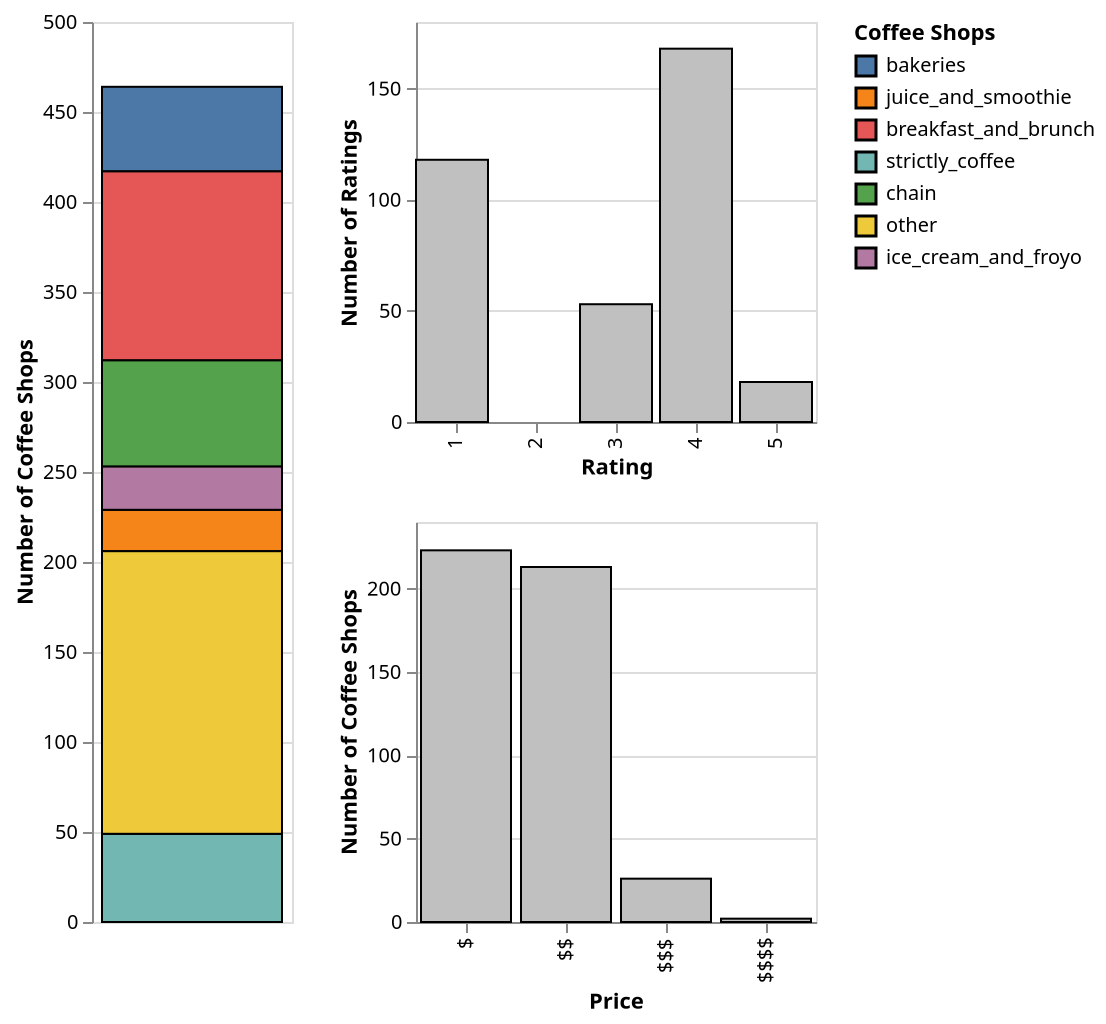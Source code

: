 {"data":{"values":[{"Store_Name":"Ébrìk Coffee Room","Price":"$","primary_category":"bakeries","Rating":4.5},{"Store_Name":"Cafe Lucia","Price":"$","primary_category":"juice_and_smoothie","Rating":4.5},{"Store_Name":"Condesa Coffee","Price":"$","primary_category":"breakfast_and_brunch","Rating":4},{"Store_Name":"Panbury's Pie Café","Price":"$","primary_category":"bakeries","Rating":4.5},{"Store_Name":"THRIVE Farmers Coffee","Price":"$","primary_category":"strictly_coffee","Rating":4},{"Store_Name":"Caribou Coffee","Price":"$","primary_category":"chain","Rating":4},{"Store_Name":"Atlanta Breakfast Club","Price":"$$","primary_category":"breakfast_and_brunch","Rating":4.5},{"Store_Name":"Just Add Honey Tea Company","Price":"$$","primary_category":"other","Rating":4.5},{"Store_Name":"Buenos Dias Cafe","Price":"$","primary_category":"juice_and_smoothie","Rating":4.5},{"Store_Name":"Jittery Joe's","Price":"$$","primary_category":"strictly_coffee","Rating":3.5},{"Store_Name":"Morsels","Price":"$","primary_category":"strictly_coffee","Rating":3.5},{"Store_Name":"Starbucks","Price":"$","primary_category":"chain","Rating":3},{"Store_Name":"Caribou Coffee","Price":"$","primary_category":"chain","Rating":3},{"Store_Name":"Erica's Sidewalk Cafe","Price":"$$","primary_category":"other","Rating":4.5},{"Store_Name":"Aviva by Kameel","Price":"$$","primary_category":"juice_and_smoothie","Rating":5},{"Store_Name":"Dunkin' Donuts","Price":"$","primary_category":"chain","Rating":4},{"Store_Name":"The Food Shoppe","Price":"$","primary_category":"breakfast_and_brunch","Rating":4.5},{"Store_Name":"Ellis St Cafe & Market","Price":"$","primary_category":"breakfast_and_brunch","Rating":5},{"Store_Name":"Sweet Auburn Bakery","Price":"$","primary_category":"bakeries","Rating":4},{"Store_Name":"Dunkin' Donuts","Price":"$","primary_category":"chain","Rating":3},{"Store_Name":"Dunkin' Donuts","Price":"$","primary_category":"chain","Rating":3.5},{"Store_Name":"Cafe Apple","Price":"$","primary_category":"strictly_coffee","Rating":3},{"Store_Name":"Corner Bakery Cafe","Price":"$","primary_category":"bakeries","Rating":3.5},{"Store_Name":"Flats Handcrafted Flatbreads","Price":"$","primary_category":"juice_and_smoothie","Rating":4},{"Store_Name":"Starbucks Coffee","Price":"$$","primary_category":"strictly_coffee","Rating":3},{"Store_Name":"Park View Cafe","Price":"$","primary_category":"other","Rating":3.5},{"Store_Name":"Starbucks","Price":"$","primary_category":"chain","Rating":3.5},{"Store_Name":"Southern Roots Cafe","Price":"$$","primary_category":"strictly_coffee","Rating":3},{"Store_Name":"Buena Gente Cuban Bakery","Price":"$","primary_category":"bakeries","Rating":4.5},{"Store_Name":"Dunkin' Donuts","Price":"$","primary_category":"chain","Rating":3},{"Store_Name":"Arden's Garden","Price":"$","primary_category":"chain","Rating":4.5},{"Store_Name":"The Coffee Bean & Tea Leaf","Price":"$","primary_category":"strictly_coffee","Rating":3},{"Store_Name":"Highland Bakery","Price":"$","primary_category":"chain","Rating":3},{"Store_Name":"Café du Jour","Price":"$","primary_category":"other","Rating":3.5},{"Store_Name":"BP","Price":"$$","primary_category":"other","Rating":4},{"Store_Name":"Reuben's Deli","Price":"$","primary_category":"other","Rating":4},{"Store_Name":"Municipal Market","Price":"$$","primary_category":"other","Rating":4},{"Store_Name":"Panbury's Double Crust Pies","Price":"$","primary_category":"bakeries","Rating":4.5},{"Store_Name":"Baker Dude Cupcakes","Price":"$","primary_category":"other","Rating":4.5},{"Store_Name":"Market Place","Price":"$","primary_category":"strictly_coffee","Rating":3},{"Store_Name":"Metro Café Diner","Price":"$$","primary_category":"breakfast_and_brunch","Rating":3},{"Store_Name":"Kwan's Deli and Korean Kitchen","Price":"$","primary_category":"other","Rating":4},{"Store_Name":"Bank of America Plaza","Price":"$$","primary_category":"strictly_coffee","Rating":4.5},{"Store_Name":"Rawesome Juicery","Price":"$","primary_category":"juice_and_smoothie","Rating":4},{"Store_Name":"Boba Mocha","Price":"$$","primary_category":"other","Rating":3.5},{"Store_Name":"Charlot's Creole Cafe","Price":"$$","primary_category":"strictly_coffee","Rating":3.5},{"Store_Name":"PushStart Kitchen","Price":"$$$","primary_category":"other","Rating":5},{"Store_Name":"Nana G's Chik-n-Waffles","Price":"$","primary_category":"other","Rating":4.5},{"Store_Name":"Meehan's Public House","Price":"$$","primary_category":"breakfast_and_brunch","Rating":3.5},{"Store_Name":"Waffle House","Price":"$","primary_category":"chain","Rating":3.5},{"Store_Name":"Waffle House","Price":"$","primary_category":"chain","Rating":3.5},{"Store_Name":"Max Lager's Wood-Fired Grill & Brewery","Price":"$$","primary_category":"other","Rating":3.5},{"Store_Name":"Waffle House","Price":"$","primary_category":"chain","Rating":3.5},{"Store_Name":"Bailey's Office","Price":"$","primary_category":"other","Rating":3},{"Store_Name":"Dancing Goats Coffee Bar","Price":"$","primary_category":"strictly_coffee","Rating":4},{"Store_Name":"Condesa Coffee","Price":"$","primary_category":"breakfast_and_brunch","Rating":4},{"Store_Name":"Chrome Yellow Trading","Price":"$$","primary_category":"other","Rating":4},{"Store_Name":"Spiller Park Coffee","Price":"$$","primary_category":"strictly_coffee","Rating":3.5},{"Store_Name":"Happy Tabby Cat Cafe","Price":"$","primary_category":"strictly_coffee","Rating":5},{"Store_Name":"Saint Germain","Price":"$","primary_category":"bakeries","Rating":4},{"Store_Name":"Highland Bakery","Price":"$$","primary_category":"chain","Rating":4},{"Store_Name":"Queen of Cream","Price":"$","primary_category":"ice_cream_and_froyo","Rating":4},{"Store_Name":"Boulevard Bistro","Price":"$$","primary_category":"strictly_coffee","Rating":4},{"Store_Name":"Honeysuckle Gelato","Price":"$","primary_category":"ice_cream_and_froyo","Rating":4.5},{"Store_Name":"LottaFrutta - Atlanta","Price":"$","primary_category":"breakfast_and_brunch","Rating":4.5},{"Store_Name":"Dunkin' Donuts","Price":"$","primary_category":"chain","Rating":4},{"Store_Name":"Bantam Pub","Price":"$$","primary_category":"breakfast_and_brunch","Rating":4},{"Store_Name":"Lucky Lotus","Price":"$$","primary_category":"juice_and_smoothie","Rating":3.5},{"Store_Name":"Batter Cookie Dough Counter","Price":"$","primary_category":"other","Rating":3},{"Store_Name":"Thumbs Up Diner","Price":"$","primary_category":"breakfast_and_brunch","Rating":4},{"Store_Name":"Jake's Ice Creams & Sorbets","Price":"$","primary_category":"ice_cream_and_froyo","Rating":3.5},{"Store_Name":"Octane Westside","Price":"$","primary_category":"other","Rating":4},{"Store_Name":"Amélie's French Bakery & Café","Price":"$","primary_category":"other","Rating":4},{"Store_Name":"Urban Grind Coffee House","Price":"$","primary_category":"strictly_coffee","Rating":4},{"Store_Name":"Pauley's Crêpe Bar","Price":"$$","primary_category":"breakfast_and_brunch","Rating":3},{"Store_Name":"Delia's Chicken Sausage Stand","Price":"$","primary_category":"other","Rating":4},{"Store_Name":"Thumbs Up Diner","Price":"$","primary_category":"breakfast_and_brunch","Rating":4},{"Store_Name":"Hop City","Price":"$$","primary_category":"other","Rating":4.5},{"Store_Name":"Taproom Coffee","Price":"$","primary_category":"other","Rating":4.5},{"Store_Name":"Le Petit Marché","Price":"$","primary_category":"breakfast_and_brunch","Rating":4.5},{"Store_Name":"Dulce Vegan Bakery and Cafe","Price":"$","primary_category":"bakeries","Rating":4.5},{"Store_Name":"Sun in My Belly","Price":"$$","primary_category":"breakfast_and_brunch","Rating":4},{"Store_Name":"The Pullman","Price":"$$","primary_category":"breakfast_and_brunch","Rating":4},{"Store_Name":"Land of a Thousand Hills Coffee","Price":"$","primary_category":"other","Rating":4},{"Store_Name":"Salata","Price":"$$","primary_category":"other","Rating":4.5},{"Store_Name":"Paris Bistro","Price":"$","primary_category":"breakfast_and_brunch","Rating":3.5},{"Store_Name":"Kilwin's","Price":"$$","primary_category":"ice_cream_and_froyo","Rating":4},{"Store_Name":"Rising Roll Gourmet","Price":"$$","primary_category":"breakfast_and_brunch","Rating":4},{"Store_Name":"Publix","Price":"$$","primary_category":"chain","Rating":3.5},{"Store_Name":"Meehan's Public House","Price":"$$","primary_category":"breakfast_and_brunch","Rating":3.5},{"Store_Name":"Octane Atlanta Tech Village","Price":"$","primary_category":"other","Rating":4},{"Store_Name":"Duck Donuts","Price":"$","primary_category":"breakfast_and_brunch","Rating":4.5},{"Store_Name":"Ebar","Price":"$","primary_category":"strictly_coffee","Rating":4},{"Store_Name":"Starbucks","Price":"$$","primary_category":"chain","Rating":4.5},{"Store_Name":"Simmer Cafe","Price":"$$","primary_category":"strictly_coffee","Rating":4},{"Store_Name":"Corner Bakery Cafe","Price":"$","primary_category":"bakeries","Rating":4},{"Store_Name":"The Café & Bar","Price":"$$","primary_category":"other","Rating":4.5},{"Store_Name":"Gallery Café","Price":"$$","primary_category":"breakfast_and_brunch","Rating":3.5},{"Store_Name":"Starbucks","Price":"$$","primary_category":"chain","Rating":3},{"Store_Name":"Buttermilk Kitchen","Price":"$$","primary_category":"breakfast_and_brunch","Rating":4.5},{"Store_Name":"Starbucks","Price":"$$","primary_category":"chain","Rating":3},{"Store_Name":"Cafe 100","Price":"$","primary_category":"other","Rating":4},{"Store_Name":"Cafe Bistro","Price":"$$","primary_category":"other","Rating":4},{"Store_Name":"Flying Biscuit","Price":"$$","primary_category":"other","Rating":3.5},{"Store_Name":"The Pinnacle Cafe","Price":"$","primary_category":"strictly_coffee","Rating":3.5},{"Store_Name":"Arden's Garden","Price":"$","primary_category":"chain","Rating":4.5},{"Store_Name":"Market Street Café","Price":"$$","primary_category":"strictly_coffee","Rating":3.5},{"Store_Name":"Wildleaf Salads","Price":"$$","primary_category":"juice_and_smoothie","Rating":3.5},{"Store_Name":"Jack's New Yorker Deli","Price":"$","primary_category":"breakfast_and_brunch","Rating":4},{"Store_Name":"Savi Provisions","Price":"$$","primary_category":"other","Rating":4},{"Store_Name":"To Go Bistro","Price":"$","primary_category":"other","Rating":3.5},{"Store_Name":"Goldbergs Bagel Co","Price":"$$","primary_category":"breakfast_and_brunch","Rating":4},{"Store_Name":"Revelator Westside","Price":"$$","primary_category":"strictly_coffee","Rating":4},{"Store_Name":"Brash Coffee","Price":"$$","primary_category":"strictly_coffee","Rating":4.5},{"Store_Name":"West Egg Café","Price":"$$","primary_category":"breakfast_and_brunch","Rating":4},{"Store_Name":"Dtox","Price":"$$","primary_category":"juice_and_smoothie","Rating":4},{"Store_Name":"Caffe Antico","Price":"$","primary_category":"other","Rating":3.5},{"Store_Name":"Upbeet","Price":"$$","primary_category":"juice_and_smoothie","Rating":4.5},{"Store_Name":"Donetto","Price":"$$$","primary_category":"other","Rating":4.5},{"Store_Name":"Holler & Dash Biscuit House","Price":"$","primary_category":"breakfast_and_brunch","Rating":4},{"Store_Name":"The Silver Skillet","Price":"$","primary_category":"breakfast_and_brunch","Rating":3.5},{"Store_Name":"Chattahoochee Coffee Company","Price":"$","primary_category":"strictly_coffee","Rating":4},{"Store_Name":"The Warhorse Coffee Joint","Price":"$","primary_category":"strictly_coffee","Rating":4.5},{"Store_Name":"The Goat Farm","Price":"$","primary_category":"other","Rating":4.5},{"Store_Name":"Cafe Bella","Price":"$$","primary_category":"strictly_coffee","Rating":4.5},{"Store_Name":"Star Provisions","Price":"$$","primary_category":"other","Rating":4},{"Store_Name":"Jeni's Splendid Ice Creams","Price":"$$","primary_category":"ice_cream_and_froyo","Rating":4.5},{"Store_Name":"Twisted Soul Cookhouse & Pours","Price":"$$","primary_category":"other","Rating":4},{"Store_Name":"Octane Woodruff Arts Center","Price":"$$","primary_category":"other","Rating":4},{"Store_Name":"Revelator SQ5","Price":"$","primary_category":"strictly_coffee","Rating":4},{"Store_Name":"Dancing Goats Coffee Bar","Price":"$","primary_category":"strictly_coffee","Rating":3.5},{"Store_Name":"Buffalo Bayou Coffee","Price":"$","primary_category":"strictly_coffee","Rating":4.5},{"Store_Name":"Land of a Thousand Hills Midtown","Price":"$$","primary_category":"bakeries","Rating":4},{"Store_Name":"Sweet Hut Bakery & Cafe","Price":"$","primary_category":"bakeries","Rating":4},{"Store_Name":"Huge Café","Price":"$$","primary_category":"strictly_coffee","Rating":3.5},{"Store_Name":"Joy Cafe","Price":"$$","primary_category":"breakfast_and_brunch","Rating":4.5},{"Store_Name":"Caribou Coffee","Price":"$","primary_category":"chain","Rating":4.5},{"Store_Name":"Caribou Coffee","Price":"$","primary_category":"chain","Rating":3.5},{"Store_Name":"Empire State South","Price":"$$$","primary_category":"other","Rating":4},{"Store_Name":"Cafe Intermezzo","Price":"$$","primary_category":"other","Rating":3.5},{"Store_Name":"The Bean Counter Promenade","Price":"$","primary_category":"juice_and_smoothie","Rating":4},{"Store_Name":"Caribou Coffee & Einstein Bros Bagels","Price":"$$","primary_category":"other","Rating":3},{"Store_Name":"Highland Bakery Midtown","Price":"$$","primary_category":"bakeries","Rating":3},{"Store_Name":"Starbucks","Price":"$","primary_category":"chain","Rating":3.5},{"Store_Name":"Tiff's Treats","Price":"$$","primary_category":"bakeries","Rating":4.5},{"Store_Name":"Babs","Price":"$$","primary_category":"breakfast_and_brunch","Rating":4},{"Store_Name":"Green Market","Price":"$$","primary_category":"other","Rating":4},{"Store_Name":"Cafe Mims","Price":"$$","primary_category":"bakeries","Rating":3.5},{"Store_Name":"Starbucks","Price":"$","primary_category":"chain","Rating":3.5},{"Store_Name":"Vitality Bowls","Price":"$$","primary_category":"juice_and_smoothie","Rating":3.5},{"Store_Name":"Cafe Kia-Ora","Price":"$","primary_category":"other","Rating":4},{"Store_Name":"Krispy Kreme","Price":"$","primary_category":"other","Rating":4},{"Store_Name":"Starbucks","Price":"$","primary_category":"chain","Rating":3},{"Store_Name":"Starbucks","Price":"$$","primary_category":"chain","Rating":3},{"Store_Name":"Starbucks","Price":"$","primary_category":"chain","Rating":3},{"Store_Name":"Arden's Garden","Price":"$","primary_category":"chain","Rating":4},{"Store_Name":"Arden's Garden","Price":"$","primary_category":"chain","Rating":4.5},{"Store_Name":"Atwoods Pizza Cafe","Price":"$$","primary_category":"breakfast_and_brunch","Rating":4.5},{"Store_Name":"The Flying Biscuit Cafe","Price":"$$","primary_category":"breakfast_and_brunch","Rating":4},{"Store_Name":"Dunkin' Donuts","Price":"$","primary_category":"chain","Rating":3},{"Store_Name":"Au Bon Pain","Price":"$$","primary_category":"bakeries","Rating":3},{"Store_Name":"Starbucks","Price":"$","primary_category":"chain","Rating":3.5},{"Store_Name":"Carolyn's Gourmet Cafe","Price":"$","primary_category":"other","Rating":3.5},{"Store_Name":"Kale Me Crazy","Price":"$$","primary_category":"chain","Rating":4},{"Store_Name":"Tropical Smoothie Cafe","Price":"$","primary_category":"juice_and_smoothie","Rating":4},{"Store_Name":"MetroFresh","Price":"$$","primary_category":"breakfast_and_brunch","Rating":4},{"Store_Name":"Fresh To Order","Price":"$$","primary_category":"breakfast_and_brunch","Rating":4},{"Store_Name":"Park 75 Lounge and Terrace","Price":"$$$","primary_category":"other","Rating":3.5},{"Store_Name":"Park 75 Restaurant","Price":"$$$","primary_category":"breakfast_and_brunch","Rating":4},{"Store_Name":"10th & Piedmont","Price":"$$","primary_category":"breakfast_and_brunch","Rating":3.5},{"Store_Name":"Jason's Deli","Price":"$","primary_category":"other","Rating":3.5},{"Store_Name":"The Lawrence","Price":"$$","primary_category":"breakfast_and_brunch","Rating":4},{"Store_Name":"Proscnium Cafe and Market","Price":"$","primary_category":"strictly_coffee","Rating":3.5},{"Store_Name":"Savi Provisions","Price":"$$","primary_category":"other","Rating":3.5},{"Store_Name":"South City Kitchen - Midtown","Price":"$$","primary_category":"breakfast_and_brunch","Rating":4.5},{"Store_Name":"Lure","Price":"$$$","primary_category":"breakfast_and_brunch","Rating":4},{"Store_Name":"J. Christopher's","Price":"$$","primary_category":"breakfast_and_brunch","Rating":3},{"Store_Name":"Smoothie King","Price":"$","primary_category":"chain","Rating":3},{"Store_Name":"Street Food Thursdays","Price":"$","primary_category":"other","Rating":4},{"Store_Name":"Torched Hop Brewing","Price":"$$","primary_category":"other","Rating":4},{"Store_Name":"The Federal","Price":"$$$","primary_category":"breakfast_and_brunch","Rating":3.5},{"Store_Name":"QuikTrip","Price":"$","primary_category":"other","Rating":3.5},{"Store_Name":"Yogli Mogli","Price":"$","primary_category":"ice_cream_and_froyo","Rating":3.5},{"Store_Name":"Simon's Restaurant","Price":"$$","primary_category":"breakfast_and_brunch","Rating":4},{"Store_Name":"Einstein's","Price":"$$","primary_category":"breakfast_and_brunch","Rating":3},{"Store_Name":"Publix","Price":"$$","primary_category":"chain","Rating":3.5},{"Store_Name":"Midtown News","Price":"$","primary_category":"other","Rating":4.5},{"Store_Name":"Waffle House","Price":"$","primary_category":"chain","Rating":3},{"Store_Name":"Whole Foods Market - Ponce","Price":"$$$","primary_category":"other","Rating":3.5},{"Store_Name":"Bruster's Real Ice Cream","Price":"$","primary_category":"ice_cream_and_froyo","Rating":3.5},{"Store_Name":"Bar Crema","Price":"$","primary_category":"bakeries","Rating":4.5},{"Store_Name":"Henri's Bakery & Café","Price":"$","primary_category":"bakeries","Rating":3.5},{"Store_Name":"Whole Foods Market","Price":"$$$","primary_category":"other","Rating":4},{"Store_Name":"Big Sky Buckhead","Price":"$$","primary_category":"breakfast_and_brunch","Rating":3.5},{"Store_Name":"SAMA Food for Balance","Price":"$$","primary_category":"juice_and_smoothie","Rating":3.5},{"Store_Name":"Hodgepodge Coffeehouse & Gallery","Price":"$","primary_category":"bakeries","Rating":4},{"Store_Name":"Joe's East Atlanta Coffee Shop","Price":"$","primary_category":"strictly_coffee","Rating":4},{"Store_Name":"Happy Donuts","Price":"$","primary_category":"other","Rating":3},{"Store_Name":"Bond Organic Market","Price":"$$","primary_category":"other","Rating":3.5},{"Store_Name":"Emerald City Bagels","Price":"$$","primary_category":"other","Rating":4},{"Store_Name":"Get Fruity Cafe","Price":"$","primary_category":"juice_and_smoothie","Rating":3.5},{"Store_Name":"Shell","Price":"$$","primary_category":"other","Rating":3},{"Store_Name":"Press and Grind","Price":"$","primary_category":"bakeries","Rating":4},{"Store_Name":"8ARM","Price":"$$","primary_category":"breakfast_and_brunch","Rating":3.5},{"Store_Name":"San Francisco Coffee Roasting Co","Price":"$","primary_category":"strictly_coffee","Rating":3.5},{"Store_Name":"Callie's Hot Little Biscuit","Price":"$","primary_category":"bakeries","Rating":4},{"Store_Name":"Tipple & Rose Tea Parlor and Apothecary","Price":"$$","primary_category":"breakfast_and_brunch","Rating":3.5},{"Store_Name":"Cacao Atlanta Chocolate","Price":"$$$","primary_category":"other","Rating":3},{"Store_Name":"Java Jive Coffee House and Cafe","Price":"$","primary_category":"breakfast_and_brunch","Rating":3.5},{"Store_Name":"Honey Bubble","Price":"$","primary_category":"other","Rating":3.5},{"Store_Name":"Tuscany at Your Table","Price":"$","primary_category":"other","Rating":5},{"Store_Name":"Murphy's","Price":"$$","primary_category":"breakfast_and_brunch","Rating":4},{"Store_Name":"D B A Barbecue","Price":"$$","primary_category":"breakfast_and_brunch","Rating":3.5},{"Store_Name":"Yogli Mogli","Price":"$","primary_category":"ice_cream_and_froyo","Rating":4},{"Store_Name":"Paolos Gelato Italiano","Price":"$","primary_category":"ice_cream_and_froyo","Rating":4},{"Store_Name":"American Roadhouse","Price":"$$","primary_category":"breakfast_and_brunch","Rating":3.5},{"Store_Name":"La Tavola Trattoria","Price":"$$","primary_category":"breakfast_and_brunch","Rating":4},{"Store_Name":"Press and Grind","Price":"$","primary_category":"bakeries","Rating":4},{"Store_Name":"8ARM","Price":"$$","primary_category":"breakfast_and_brunch","Rating":3.5},{"Store_Name":"San Francisco Coffee Roasting Co","Price":"$","primary_category":"strictly_coffee","Rating":3.5},{"Store_Name":"Callie's Hot Little Biscuit","Price":"$","primary_category":"bakeries","Rating":4},{"Store_Name":"Tipple & Rose Tea Parlor and Apothecary","Price":"$$","primary_category":"breakfast_and_brunch","Rating":3.5},{"Store_Name":"Cacao Atlanta Chocolate","Price":"$$$","primary_category":"other","Rating":3},{"Store_Name":"Java Jive Coffee House and Cafe","Price":"$","primary_category":"breakfast_and_brunch","Rating":3.5},{"Store_Name":"Honey Bubble","Price":"$","primary_category":"other","Rating":3.5},{"Store_Name":"Tuscany at Your Table","Price":"$","primary_category":"other","Rating":5},{"Store_Name":"Murphy's","Price":"$$","primary_category":"breakfast_and_brunch","Rating":4},{"Store_Name":"D B A Barbecue","Price":"$$","primary_category":"breakfast_and_brunch","Rating":3.5},{"Store_Name":"Yogli Mogli","Price":"$","primary_category":"ice_cream_and_froyo","Rating":4},{"Store_Name":"Paolos Gelato Italiano","Price":"$","primary_category":"ice_cream_and_froyo","Rating":4},{"Store_Name":"American Roadhouse","Price":"$$","primary_category":"breakfast_and_brunch","Rating":3.5},{"Store_Name":"La Tavola Trattoria","Price":"$$","primary_category":"breakfast_and_brunch","Rating":4},{"Store_Name":"SIP The Experience","Price":"$","primary_category":"breakfast_and_brunch","Rating":4},{"Store_Name":"CEG Bakery","Price":"$$","primary_category":"bakeries","Rating":4.5},{"Store_Name":"Starbucks","Price":"$","primary_category":"chain","Rating":3.5},{"Store_Name":"Starbucks","Price":"$$","primary_category":"chain","Rating":4.5},{"Store_Name":"Proposito","Price":"$","primary_category":"other","Rating":5},{"Store_Name":"Cheese Caked","Price":"$$","primary_category":"other","Rating":4},{"Store_Name":"Good Food Truck","Price":"$","primary_category":"other","Rating":4.5},{"Store_Name":"Kroger","Price":"$$","primary_category":"other","Rating":4},{"Store_Name":"QuikTrip","Price":"$","primary_category":"other","Rating":4},{"Store_Name":"Muchacho","Price":"$$","primary_category":"strictly_coffee","Rating":4},{"Store_Name":"ParkGrounds","Price":"$","primary_category":"breakfast_and_brunch","Rating":4},{"Store_Name":"Muchacho","Price":"$$","primary_category":"strictly_coffee","Rating":4},{"Store_Name":"ParkGrounds","Price":"$","primary_category":"breakfast_and_brunch","Rating":4},{"Store_Name":"JavaVino","Price":"$","primary_category":"other","Rating":4},{"Store_Name":"San Francisco Coffee Roasting","Price":"$","primary_category":"strictly_coffee","Rating":3.5},{"Store_Name":"Freedom Farmer's Market","Price":"$$","primary_category":"other","Rating":4.5},{"Store_Name":"New Realm Brewing","Price":"$$","primary_category":"other","Rating":3.5},{"Store_Name":"Manuel's Tavern","Price":"$$","primary_category":"other","Rating":4},{"Store_Name":"King of Pops","Price":"$","primary_category":"ice_cream_and_froyo","Rating":4.5},{"Store_Name":"Publix","Price":"$$","primary_category":"chain","Rating":3.5},{"Store_Name":"Aurora Coffee","Price":"$","primary_category":"other","Rating":4},{"Store_Name":"Proof Bakeshop","Price":"$","primary_category":"bakeries","Rating":4},{"Store_Name":"Inman Perk","Price":"$","primary_category":"strictly_coffee","Rating":3.5},{"Store_Name":"Bread & Butterfly","Price":"$$","primary_category":"other","Rating":4},{"Store_Name":"Revolution Doughnuts","Price":"$$","primary_category":"other","Rating":4.5},{"Store_Name":"Voga Italian Gelato","Price":"$$","primary_category":"ice_cream_and_froyo","Rating":5},{"Store_Name":"Java Lords","Price":"$","primary_category":"other","Rating":3.5},{"Store_Name":"The Little Tart Bakeshop","Price":"$","primary_category":"bakeries","Rating":4},{"Store_Name":"Julianna's Crepes","Price":"$","primary_category":"breakfast_and_brunch","Rating":4.5},{"Store_Name":"Starbucks","Price":"$$","primary_category":"chain","Rating":3},{"Store_Name":"Xocolatl Small Batch Chocolate","Price":"$$$","primary_category":"other","Rating":4.5},{"Store_Name":"Folk Art","Price":"$$","primary_category":"breakfast_and_brunch","Rating":4},{"Store_Name":"Twigg & co","Price":"$","primary_category":"other","Rating":4},{"Store_Name":"BeetleCat","Price":"$$","primary_category":"other","Rating":4},{"Store_Name":"Wrecking Bar Brewpub","Price":"$$","primary_category":"other","Rating":4},{"Store_Name":"Nature's Garden Express","Price":"$$$","primary_category":"juice_and_smoothie","Rating":3.5},{"Store_Name":"One Eared Stag","Price":"$$","primary_category":"breakfast_and_brunch","Rating":3.5},{"Store_Name":"Hop City","Price":"$$","primary_category":"other","Rating":4},{"Store_Name":"Savi Urban Market","Price":"$$","primary_category":"other","Rating":4},{"Store_Name":"King of Pops","Price":"$","primary_category":"ice_cream_and_froyo","Rating":4.5},{"Store_Name":"The Albert","Price":"$$","primary_category":"breakfast_and_brunch","Rating":3.5},{"Store_Name":"Little Five Points Package Store","Price":"$$","primary_category":"other","Rating":3},{"Store_Name":"Kale Me Crazy","Price":"$$","primary_category":"chain","Rating":4},{"Store_Name":"Jeni's Splendid Ice Creams","Price":"$","primary_category":"ice_cream_and_froyo","Rating":4.5},{"Store_Name":"Blue Donkey Coffee","Price":"$","primary_category":"strictly_coffee","Rating":4.5},{"Store_Name":"Java World Coffee Cart","Price":"$","primary_category":"breakfast_and_brunch","Rating":4.5},{"Store_Name":"Sublime Doughnuts","Price":"$","primary_category":"other","Rating":4},{"Store_Name":"Mae's Bakery","Price":"$$","primary_category":"bakeries","Rating":4},{"Store_Name":"Cafe + Velo","Price":"$","primary_category":"breakfast_and_brunch","Rating":4.5},{"Store_Name":"Java Saga","Price":"$$","primary_category":"other","Rating":4.5},{"Store_Name":"Café 458 Brunch","Price":"$","primary_category":"breakfast_and_brunch","Rating":4.5},{"Store_Name":"Café Circa","Price":"$$","primary_category":"other","Rating":3},{"Store_Name":"Java Cats Cafe","Price":"$","primary_category":"other","Rating":4.5},{"Store_Name":"Grant Park Coffeehouse","Price":"$","primary_category":"bakeries","Rating":4},{"Store_Name":"Revelator Grant Park","Price":"$","primary_category":"strictly_coffee","Rating":3.5},{"Store_Name":"Mediterranea","Price":"$$","primary_category":"bakeries","Rating":4.5},{"Store_Name":"The Little Tart Bakeshop","Price":"$$","primary_category":"bakeries","Rating":4},{"Store_Name":"The Cake Hag Cake Shop","Price":"$$","primary_category":"bakeries","Rating":4},{"Store_Name":"My Friend's Growler Shop","Price":"$$","primary_category":"other","Rating":5},{"Store_Name":"Ziba's Bistro","Price":"$$","primary_category":"other","Rating":4},{"Store_Name":"Dakota Blue","Price":"$","primary_category":"breakfast_and_brunch","Rating":3.5},{"Store_Name":"Grant Park Market","Price":"$$","primary_category":"other","Rating":4},{"Store_Name":"Ria's Bluebird","Price":"$$","primary_category":"breakfast_and_brunch","Rating":4},{"Store_Name":"Grant Park Farmers Market","Price":"$$","primary_category":"other","Rating":4.5},{"Store_Name":"Kroger","Price":"$$","primary_category":"other","Rating":3.5},{"Store_Name":"Counter Culture Coffee","Price":"$$","primary_category":"strictly_coffee","Rating":4},{"Store_Name":"Brother Moto","Price":"$","primary_category":"other","Rating":4.5},{"Store_Name":"Sweet Cheats","Price":"$","primary_category":"other","Rating":4},{"Store_Name":"Petit Chou","Price":"$$","primary_category":"breakfast_and_brunch","Rating":4.5},{"Store_Name":"Carroll Street Café","Price":"$$","primary_category":"breakfast_and_brunch","Rating":4},{"Store_Name":"Little's Food Store and Grill","Price":"$","primary_category":"other","Rating":4.5},{"Store_Name":"Drip","Price":"$","primary_category":"strictly_coffee","Rating":4},{"Store_Name":"Joseph & Co","Price":"$$","primary_category":"other","Rating":4.5},{"Store_Name":"Jayida Ché Tea Spot","Price":"$$","primary_category":"strictly_coffee","Rating":5},{"Store_Name":"Endulge Cupcake Boutique","Price":"$","primary_category":"other","Rating":4},{"Store_Name":"Festivals Jerk Chicken Grill","Price":"$","primary_category":"other","Rating":4.5},{"Store_Name":"Morelli's Gourmet Ice Cream & Desserts","Price":"$","primary_category":"ice_cream_and_froyo","Rating":4.5},{"Store_Name":"Vickery's Bar & Grill - Glenwood Park","Price":"$$","primary_category":"breakfast_and_brunch","Rating":4},{"Store_Name":"Drip","Price":"$","primary_category":"strictly_coffee","Rating":4},{"Store_Name":"Joseph & Co","Price":"$$","primary_category":"other","Rating":4.5},{"Store_Name":"Jayida Ché Tea Spot","Price":"$$","primary_category":"strictly_coffee","Rating":5},{"Store_Name":"Endulge Cupcake Boutique","Price":"$","primary_category":"other","Rating":4},{"Store_Name":"Festivals Jerk Chicken Grill","Price":"$","primary_category":"other","Rating":4.5},{"Store_Name":"Morelli's Gourmet Ice Cream & Desserts","Price":"$","primary_category":"ice_cream_and_froyo","Rating":4.5},{"Store_Name":"Vickery's Bar & Grill - Glenwood Park","Price":"$$","primary_category":"breakfast_and_brunch","Rating":4},{"Store_Name":"My Coffee Shop @ Eastlake","Price":"$","primary_category":"breakfast_and_brunch","Rating":4.5},{"Store_Name":"ADios Cafe","Price":"$$","primary_category":"breakfast_and_brunch","Rating":4.5},{"Store_Name":"Coffee Loft","Price":"$","primary_category":"other","Rating":4.5},{"Store_Name":"The Brunch Cabana","Price":"$$","primary_category":"breakfast_and_brunch","Rating":4},{"Store_Name":"Indulge Gourmet Popcorn","Price":"$","primary_category":"other","Rating":4.5},{"Store_Name":"Community Grounds","Price":"$","primary_category":"breakfast_and_brunch","Rating":4.5},{"Store_Name":"Weekday Cafe","Price":"$","primary_category":"breakfast_and_brunch","Rating":4},{"Store_Name":"Carver Neighborhood Market","Price":"$","primary_category":"other","Rating":4.5},{"Store_Name":"Embilta","Price":"$","primary_category":"other","Rating":4.5},{"Store_Name":"Bella's Best Organic Gourmet","Price":"$","primary_category":"bakeries","Rating":4.5},{"Store_Name":"International Bakery","Price":"$","primary_category":"bakeries","Rating":4},{"Store_Name":"The Original Pancake House","Price":"$$","primary_category":"breakfast_and_brunch","Rating":3.5},{"Store_Name":"Publix","Price":"$$","primary_category":"chain","Rating":3},{"Store_Name":"Firelight Coffee Roasters","Price":"$","primary_category":"other","Rating":4.5},{"Store_Name":"Caribou Coffee","Price":"$","primary_category":"chain","Rating":3.5},{"Store_Name":"Southern Art","Price":"$$$","primary_category":"breakfast_and_brunch","Rating":3.5},{"Store_Name":"Cafe Benz","Price":"$","primary_category":"strictly_coffee","Rating":3},{"Store_Name":"Buckhead Diner","Price":"$$","primary_category":"breakfast_and_brunch","Rating":3.5},{"Store_Name":"The Mourning Dove Cafe","Price":"$$","primary_category":"strictly_coffee","Rating":3.5},{"Store_Name":"Kale Me Crazy","Price":"$$","primary_category":"chain","Rating":3.5},{"Store_Name":"Georgetown Cupcake","Price":"$","primary_category":"bakeries","Rating":4},{"Store_Name":"Amorino Gelato","Price":"$$$","primary_category":"other","Rating":4.5},{"Store_Name":"Nifty Neighbor","Price":"$","primary_category":"other","Rating":4.5},{"Store_Name":"Le Bilboquet","Price":"$$$","primary_category":"breakfast_and_brunch","Rating":3.5},{"Store_Name":"Southern Baked Pie Company","Price":"$$","primary_category":"bakeries","Rating":4.5},{"Store_Name":"Cafe At Pharr","Price":"$","primary_category":"other","Rating":4},{"Store_Name":"Buckhead Bread Company","Price":"$$","primary_category":"bakeries","Rating":3},{"Store_Name":"Taverna Buckhead","Price":"$$","primary_category":"breakfast_and_brunch","Rating":3.5},{"Store_Name":"Corner Cafe","Price":"$$","primary_category":"bakeries","Rating":3},{"Store_Name":"Trader Joe's","Price":"$$","primary_category":"other","Rating":4.5},{"Store_Name":"Shake Shack","Price":"$$","primary_category":"ice_cream_and_froyo","Rating":3.5},{"Store_Name":"640 West Atl","Price":"$","primary_category":"other","Rating":4},{"Store_Name":"Vegan Dream Doughnuts","Price":"$$","primary_category":"other","Rating":4},{"Store_Name":"Monday Night Brewing - Garage","Price":"$","primary_category":"other","Rating":4.5},{"Store_Name":"McDonald's","Price":"$","primary_category":"chain","Rating":3},{"Store_Name":"Dr. Bombay's underwater tea party","Price":"$","primary_category":"bakeries","Rating":4},{"Store_Name":"San Francisco Coffee Roasting Company","Price":"$","primary_category":"strictly_coffee","Rating":3},{"Store_Name":"The Mercantile","Price":"$$","primary_category":"other","Rating":4},{"Store_Name":"Gato","Price":"$","primary_category":"breakfast_and_brunch","Rating":4},{"Store_Name":"The Flying Biscuit Cafe","Price":"$$","primary_category":"breakfast_and_brunch","Rating":4},{"Store_Name":"Candler Park Market","Price":"$$","primary_category":"other","Rating":4.5},{"Store_Name":"Sevananda Natural Foods Market","Price":"$$","primary_category":"other","Rating":4},{"Store_Name":"Brewhouse Cafe","Price":"$$","primary_category":"breakfast_and_brunch","Rating":3.5},{"Store_Name":"Zesto","Price":"$","primary_category":"ice_cream_and_froyo","Rating":3.5},{"Store_Name":"H&F Bread Co","Price":"$","primary_category":"bakeries","Rating":4},{"Store_Name":"Sean's Harvest Market","Price":"$","primary_category":"juice_and_smoothie","Rating":4.5},{"Store_Name":"Alon's","Price":"$$","primary_category":"bakeries","Rating":4},{"Store_Name":"Orpheus Brewing","Price":"$","primary_category":"other","Rating":4},{"Store_Name":"Rhodes Family Bakery","Price":"$$","primary_category":"bakeries","Rating":3.5},{"Store_Name":"Morningside Farmer's Market","Price":"$$","primary_category":"other","Rating":4.5},{"Store_Name":"Kale Me Crazy","Price":"$$","primary_category":"chain","Rating":4.5},{"Store_Name":"Whiskey Bird","Price":"$$","primary_category":"breakfast_and_brunch","Rating":4.5},{"Store_Name":"Sprouts Farmers Market","Price":"$$","primary_category":"other","Rating":4},{"Store_Name":"Sean's Harvest Market","Price":"$","primary_category":"juice_and_smoothie","Rating":4.5},{"Store_Name":"Alon's","Price":"$$","primary_category":"bakeries","Rating":4},{"Store_Name":"Orpheus Brewing","Price":"$","primary_category":"other","Rating":4},{"Store_Name":"Rhodes Family Bakery","Price":"$$","primary_category":"bakeries","Rating":3.5},{"Store_Name":"Morningside Farmer's Market","Price":"$$","primary_category":"other","Rating":4.5},{"Store_Name":"Kale Me Crazy","Price":"$$","primary_category":"chain","Rating":4.5},{"Store_Name":"Whiskey Bird","Price":"$$","primary_category":"breakfast_and_brunch","Rating":4.5},{"Store_Name":"Sprouts Farmers Market","Price":"$$","primary_category":"other","Rating":4},{"Store_Name":"The Lodge Café","Price":"$","primary_category":"other","Rating":4.5},{"Store_Name":"Piece of Cake","Price":"$$","primary_category":"bakeries","Rating":4},{"Store_Name":"Starbucks","Price":"$","primary_category":"chain","Rating":3},{"Store_Name":"Lovies BBQ","Price":"$$","primary_category":"breakfast_and_brunch","Rating":4},{"Store_Name":"White House Breakfast & Lunch","Price":"$$","primary_category":"breakfast_and_brunch","Rating":3.5},{"Store_Name":"Bon Glaze","Price":"$$","primary_category":"other","Rating":4.5},{"Store_Name":"Cafe West Express","Price":"$$","primary_category":"juice_and_smoothie","Rating":4.5},{"Store_Name":"Dtox Juice","Price":"$$$","primary_category":"juice_and_smoothie","Rating":3.5},{"Store_Name":"Dtox","Price":"$$$$","primary_category":"other","Rating":3},{"Store_Name":"Starbucks","Price":"$","primary_category":"chain","Rating":4},{"Store_Name":"Atmosphere Bistro","Price":"$$$","primary_category":"breakfast_and_brunch","Rating":4},{"Store_Name":"Bantam + Biddy","Price":"$$","primary_category":"breakfast_and_brunch","Rating":3.5},{"Store_Name":"Exxon","Price":"$$$$","primary_category":"other","Rating":3},{"Store_Name":"Kroger","Price":"$$","primary_category":"other","Rating":3.5},{"Store_Name":"Starbucks","Price":"$","primary_category":"chain","Rating":3},{"Store_Name":"Cafe Lapin","Price":"$$","primary_category":"other","Rating":3.5},{"Store_Name":"Veda Juice Bar","Price":"$$","primary_category":"juice_and_smoothie","Rating":3.5},{"Store_Name":"Treehouse Restaurant and Pub","Price":"$$","primary_category":"breakfast_and_brunch","Rating":3.5},{"Store_Name":"Another Broken Egg Cafe","Price":"$$","primary_category":"breakfast_and_brunch","Rating":3.5},{"Store_Name":"Baskin Robbins","Price":"$","primary_category":"ice_cream_and_froyo","Rating":3.5},{"Store_Name":"Highland Bakery","Price":"$$","primary_category":"chain","Rating":3},{"Store_Name":"Cafe Maxim","Price":"$$","primary_category":"strictly_coffee","Rating":3},{"Store_Name":"Roots Juices","Price":"$$","primary_category":"juice_and_smoothie","Rating":4},{"Store_Name":"Sweet Hut","Price":"$$","primary_category":"bakeries","Rating":4},{"Store_Name":"Starbucks","Price":"$$","primary_category":"chain","Rating":3},{"Store_Name":"Amorino Gelato","Price":"$$","primary_category":"other","Rating":4.5},{"Store_Name":"Teavana","Price":"$$$","primary_category":"strictly_coffee","Rating":3},{"Store_Name":"Corner Bakery Cafe","Price":"$","primary_category":"bakeries","Rating":3.5},{"Store_Name":"Bucket Shop Cafe","Price":"$$","primary_category":"other","Rating":3.5},{"Store_Name":"Häagen-Dazs","Price":"$","primary_category":"ice_cream_and_froyo","Rating":4.5},{"Store_Name":"Sprinkles Cupcakes and Ice Cream","Price":"$$","primary_category":"ice_cream_and_froyo","Rating":3.5},{"Store_Name":"Godiva Chocolatier","Price":"$$$","primary_category":"other","Rating":4},{"Store_Name":"NM Cafe","Price":"$$","primary_category":"other","Rating":3.5},{"Store_Name":"Williams-Sonoma","Price":"$$$","primary_category":"other","Rating":3.5},{"Store_Name":"Star Cafe","Price":"$","primary_category":"breakfast_and_brunch","Rating":4},{"Store_Name":"Scofflaw Brewing","Price":"$","primary_category":"other","Rating":4.5},{"Store_Name":"Majik's Market","Price":"$$","primary_category":"other","Rating":5},{"Store_Name":"Star Cafe","Price":"$","primary_category":"breakfast_and_brunch","Rating":4},{"Store_Name":"Scofflaw Brewing","Price":"$","primary_category":"other","Rating":4.5},{"Store_Name":"Majik's Market","Price":"$$","primary_category":"other","Rating":5},{"Store_Name":"Starbucks","Price":"$","primary_category":"chain","Rating":3.5},{"Store_Name":"Monday Night Brewing","Price":"$","primary_category":"other","Rating":4.5},{"Store_Name":"Starbucks","Price":"$","primary_category":"chain","Rating":3.5},{"Store_Name":"Neighborhood Eats","Price":"$","primary_category":"breakfast_and_brunch","Rating":5},{"Store_Name":"Yumbii","Price":"$","primary_category":"other","Rating":4},{"Store_Name":"D Cafe and Catering","Price":"$","primary_category":"breakfast_and_brunch","Rating":4},{"Store_Name":"KarbonStar Vitality Vegan Cafe & Juice Bar","Price":"$$","primary_category":"juice_and_smoothie","Rating":4},{"Store_Name":"Astor Court","Price":"$$$","primary_category":"breakfast_and_brunch","Rating":4},{"Store_Name":"Starbucks","Price":"$","primary_category":"chain","Rating":3},{"Store_Name":"Souper Jenny","Price":"$$","primary_category":"breakfast_and_brunch","Rating":4},{"Store_Name":"Peachtree Road Farmers Market","Price":"$$","primary_category":"other","Rating":4},{"Store_Name":"Planet Smoothie","Price":"$","primary_category":"juice_and_smoothie","Rating":4.5},{"Store_Name":"Seasons 52","Price":"$$","primary_category":"breakfast_and_brunch","Rating":4},{"Store_Name":"Swan Coach House","Price":"$$","primary_category":"other","Rating":4},{"Store_Name":"Mutana","Price":"$$","primary_category":"other","Rating":4.5},{"Store_Name":"Egg Harbor Café","Price":"$$","primary_category":"breakfast_and_brunch","Rating":4.5},{"Store_Name":"R. Thomas Deluxe Grill","Price":"$$","primary_category":"breakfast_and_brunch","Rating":4},{"Store_Name":"Cinnaholic","Price":"$","primary_category":"bakeries","Rating":4},{"Store_Name":"The Spotted Trotter","Price":"$$$","primary_category":"other","Rating":4.5},{"Store_Name":"Poke Bar","Price":"$$","primary_category":"other","Rating":4.5},{"Store_Name":"Starbucks","Price":"$$","primary_category":"chain","Rating":3.5},{"Store_Name":"Smoothie King","Price":"$","primary_category":"chain","Rating":4},{"Store_Name":"Yogurtland","Price":"$","primary_category":"ice_cream_and_froyo","Rating":4.5},{"Store_Name":"Goldberg's Bagel Company & Deli","Price":"$$","primary_category":"other","Rating":4},{"Store_Name":"360 Cafe'","Price":"$","primary_category":"other","Rating":5},{"Store_Name":"HHDesserts","Price":"$$$","primary_category":"other","Rating":5},{"Store_Name":"The Defoor Centre","Price":"$","primary_category":"strictly_coffee","Rating":3.5},{"Store_Name":"Dunkin' Donuts","Price":"$","primary_category":"chain","Rating":3},{"Store_Name":"QuikTrip","Price":"$$","primary_category":"other","Rating":5},{"Store_Name":"Cafe At Pharr","Price":"$$","primary_category":"other","Rating":3.5},{"Store_Name":"Second Self Beer Company","Price":"$","primary_category":"other","Rating":4},{"Store_Name":"Red Brick Brewing","Price":"$","primary_category":"other","Rating":4},{"Store_Name":"Citgo Quik Mart","Price":"$","primary_category":"other","Rating":3.5},{"Store_Name":"Waffle House","Price":"$","primary_category":"chain","Rating":3},{"Store_Name":"Piece Of Cake","Price":"$$","primary_category":"bakeries","Rating":3.5},{"Store_Name":"OK Cafe","Price":"$$","primary_category":"breakfast_and_brunch","Rating":4},{"Store_Name":"McDonald's","Price":"$","primary_category":"chain","Rating":3},{"Store_Name":"The Bubble Tea Truck","Price":"$","primary_category":"other","Rating":3.5},{"Store_Name":"Flying Biscuit Cafe","Price":"$$","primary_category":"breakfast_and_brunch","Rating":4},{"Store_Name":"Atlanta Fish Market","Price":"$$$","primary_category":"other","Rating":3.5},{"Store_Name":"Mt Paran Country Store","Price":"$","primary_category":"other","Rating":5},{"Store_Name":"Murrell's Cafe","Price":"$$","primary_category":"other","Rating":3},{"Store_Name":"Westside Creamery Mobile Dessert Food Truck","Price":"$$","primary_category":"ice_cream_and_froyo","Rating":4.5},{"Store_Name":"The Beautiful Restaurant","Price":"$$","primary_category":"other","Rating":3.5},{"Store_Name":"Tex's Tacos","Price":"$","primary_category":"other","Rating":4},{"Store_Name":"Horseradish Grill","Price":"$$$","primary_category":"breakfast_and_brunch","Rating":3.5}]},"$schema":"https://vega.github.io/schema/vega-lite/v2.3.0.json","config":{"view":{"width":400,"height":300}},"hconcat":[{"width":100,"height":450,"data":{"values":[{"Store_Name":"Ébrìk Coffee Room","Price":"$","primary_category":"bakeries","Rating":4.5},{"Store_Name":"Cafe Lucia","Price":"$","primary_category":"juice_and_smoothie","Rating":4.5},{"Store_Name":"Condesa Coffee","Price":"$","primary_category":"breakfast_and_brunch","Rating":4},{"Store_Name":"Panbury's Pie Café","Price":"$","primary_category":"bakeries","Rating":4.5},{"Store_Name":"THRIVE Farmers Coffee","Price":"$","primary_category":"strictly_coffee","Rating":4},{"Store_Name":"Caribou Coffee","Price":"$","primary_category":"chain","Rating":4},{"Store_Name":"Atlanta Breakfast Club","Price":"$$","primary_category":"breakfast_and_brunch","Rating":4.5},{"Store_Name":"Just Add Honey Tea Company","Price":"$$","primary_category":"other","Rating":4.5},{"Store_Name":"Buenos Dias Cafe","Price":"$","primary_category":"juice_and_smoothie","Rating":4.5},{"Store_Name":"Jittery Joe's","Price":"$$","primary_category":"strictly_coffee","Rating":3.5},{"Store_Name":"Morsels","Price":"$","primary_category":"strictly_coffee","Rating":3.5},{"Store_Name":"Starbucks","Price":"$","primary_category":"chain","Rating":3},{"Store_Name":"Caribou Coffee","Price":"$","primary_category":"chain","Rating":3},{"Store_Name":"Erica's Sidewalk Cafe","Price":"$$","primary_category":"other","Rating":4.5},{"Store_Name":"Aviva by Kameel","Price":"$$","primary_category":"juice_and_smoothie","Rating":5},{"Store_Name":"Dunkin' Donuts","Price":"$","primary_category":"chain","Rating":4},{"Store_Name":"The Food Shoppe","Price":"$","primary_category":"breakfast_and_brunch","Rating":4.5},{"Store_Name":"Ellis St Cafe & Market","Price":"$","primary_category":"breakfast_and_brunch","Rating":5},{"Store_Name":"Sweet Auburn Bakery","Price":"$","primary_category":"bakeries","Rating":4},{"Store_Name":"Dunkin' Donuts","Price":"$","primary_category":"chain","Rating":3},{"Store_Name":"Dunkin' Donuts","Price":"$","primary_category":"chain","Rating":3.5},{"Store_Name":"Cafe Apple","Price":"$","primary_category":"strictly_coffee","Rating":3},{"Store_Name":"Corner Bakery Cafe","Price":"$","primary_category":"bakeries","Rating":3.5},{"Store_Name":"Flats Handcrafted Flatbreads","Price":"$","primary_category":"juice_and_smoothie","Rating":4},{"Store_Name":"Starbucks Coffee","Price":"$$","primary_category":"strictly_coffee","Rating":3},{"Store_Name":"Park View Cafe","Price":"$","primary_category":"other","Rating":3.5},{"Store_Name":"Starbucks","Price":"$","primary_category":"chain","Rating":3.5},{"Store_Name":"Southern Roots Cafe","Price":"$$","primary_category":"strictly_coffee","Rating":3},{"Store_Name":"Buena Gente Cuban Bakery","Price":"$","primary_category":"bakeries","Rating":4.5},{"Store_Name":"Dunkin' Donuts","Price":"$","primary_category":"chain","Rating":3},{"Store_Name":"Arden's Garden","Price":"$","primary_category":"chain","Rating":4.5},{"Store_Name":"The Coffee Bean & Tea Leaf","Price":"$","primary_category":"strictly_coffee","Rating":3},{"Store_Name":"Highland Bakery","Price":"$","primary_category":"chain","Rating":3},{"Store_Name":"Café du Jour","Price":"$","primary_category":"other","Rating":3.5},{"Store_Name":"BP","Price":"$$","primary_category":"other","Rating":4},{"Store_Name":"Reuben's Deli","Price":"$","primary_category":"other","Rating":4},{"Store_Name":"Municipal Market","Price":"$$","primary_category":"other","Rating":4},{"Store_Name":"Panbury's Double Crust Pies","Price":"$","primary_category":"bakeries","Rating":4.5},{"Store_Name":"Baker Dude Cupcakes","Price":"$","primary_category":"other","Rating":4.5},{"Store_Name":"Market Place","Price":"$","primary_category":"strictly_coffee","Rating":3},{"Store_Name":"Metro Café Diner","Price":"$$","primary_category":"breakfast_and_brunch","Rating":3},{"Store_Name":"Kwan's Deli and Korean Kitchen","Price":"$","primary_category":"other","Rating":4},{"Store_Name":"Bank of America Plaza","Price":"$$","primary_category":"strictly_coffee","Rating":4.5},{"Store_Name":"Rawesome Juicery","Price":"$","primary_category":"juice_and_smoothie","Rating":4},{"Store_Name":"Boba Mocha","Price":"$$","primary_category":"other","Rating":3.5},{"Store_Name":"Charlot's Creole Cafe","Price":"$$","primary_category":"strictly_coffee","Rating":3.5},{"Store_Name":"PushStart Kitchen","Price":"$$$","primary_category":"other","Rating":5},{"Store_Name":"Nana G's Chik-n-Waffles","Price":"$","primary_category":"other","Rating":4.5},{"Store_Name":"Meehan's Public House","Price":"$$","primary_category":"breakfast_and_brunch","Rating":3.5},{"Store_Name":"Waffle House","Price":"$","primary_category":"chain","Rating":3.5},{"Store_Name":"Waffle House","Price":"$","primary_category":"chain","Rating":3.5},{"Store_Name":"Max Lager's Wood-Fired Grill & Brewery","Price":"$$","primary_category":"other","Rating":3.5},{"Store_Name":"Waffle House","Price":"$","primary_category":"chain","Rating":3.5},{"Store_Name":"Bailey's Office","Price":"$","primary_category":"other","Rating":3},{"Store_Name":"Dancing Goats Coffee Bar","Price":"$","primary_category":"strictly_coffee","Rating":4},{"Store_Name":"Condesa Coffee","Price":"$","primary_category":"breakfast_and_brunch","Rating":4},{"Store_Name":"Chrome Yellow Trading","Price":"$$","primary_category":"other","Rating":4},{"Store_Name":"Spiller Park Coffee","Price":"$$","primary_category":"strictly_coffee","Rating":3.5},{"Store_Name":"Happy Tabby Cat Cafe","Price":"$","primary_category":"strictly_coffee","Rating":5},{"Store_Name":"Saint Germain","Price":"$","primary_category":"bakeries","Rating":4},{"Store_Name":"Highland Bakery","Price":"$$","primary_category":"chain","Rating":4},{"Store_Name":"Queen of Cream","Price":"$","primary_category":"ice_cream_and_froyo","Rating":4},{"Store_Name":"Boulevard Bistro","Price":"$$","primary_category":"strictly_coffee","Rating":4},{"Store_Name":"Honeysuckle Gelato","Price":"$","primary_category":"ice_cream_and_froyo","Rating":4.5},{"Store_Name":"LottaFrutta - Atlanta","Price":"$","primary_category":"breakfast_and_brunch","Rating":4.5},{"Store_Name":"Dunkin' Donuts","Price":"$","primary_category":"chain","Rating":4},{"Store_Name":"Bantam Pub","Price":"$$","primary_category":"breakfast_and_brunch","Rating":4},{"Store_Name":"Lucky Lotus","Price":"$$","primary_category":"juice_and_smoothie","Rating":3.5},{"Store_Name":"Batter Cookie Dough Counter","Price":"$","primary_category":"other","Rating":3},{"Store_Name":"Thumbs Up Diner","Price":"$","primary_category":"breakfast_and_brunch","Rating":4},{"Store_Name":"Jake's Ice Creams & Sorbets","Price":"$","primary_category":"ice_cream_and_froyo","Rating":3.5},{"Store_Name":"Octane Westside","Price":"$","primary_category":"other","Rating":4},{"Store_Name":"Amélie's French Bakery & Café","Price":"$","primary_category":"other","Rating":4},{"Store_Name":"Urban Grind Coffee House","Price":"$","primary_category":"strictly_coffee","Rating":4},{"Store_Name":"Pauley's Crêpe Bar","Price":"$$","primary_category":"breakfast_and_brunch","Rating":3},{"Store_Name":"Delia's Chicken Sausage Stand","Price":"$","primary_category":"other","Rating":4},{"Store_Name":"Thumbs Up Diner","Price":"$","primary_category":"breakfast_and_brunch","Rating":4},{"Store_Name":"Hop City","Price":"$$","primary_category":"other","Rating":4.5},{"Store_Name":"Taproom Coffee","Price":"$","primary_category":"other","Rating":4.5},{"Store_Name":"Le Petit Marché","Price":"$","primary_category":"breakfast_and_brunch","Rating":4.5},{"Store_Name":"Dulce Vegan Bakery and Cafe","Price":"$","primary_category":"bakeries","Rating":4.5},{"Store_Name":"Sun in My Belly","Price":"$$","primary_category":"breakfast_and_brunch","Rating":4},{"Store_Name":"The Pullman","Price":"$$","primary_category":"breakfast_and_brunch","Rating":4},{"Store_Name":"Land of a Thousand Hills Coffee","Price":"$","primary_category":"other","Rating":4},{"Store_Name":"Salata","Price":"$$","primary_category":"other","Rating":4.5},{"Store_Name":"Paris Bistro","Price":"$","primary_category":"breakfast_and_brunch","Rating":3.5},{"Store_Name":"Kilwin's","Price":"$$","primary_category":"ice_cream_and_froyo","Rating":4},{"Store_Name":"Rising Roll Gourmet","Price":"$$","primary_category":"breakfast_and_brunch","Rating":4},{"Store_Name":"Publix","Price":"$$","primary_category":"chain","Rating":3.5},{"Store_Name":"Meehan's Public House","Price":"$$","primary_category":"breakfast_and_brunch","Rating":3.5},{"Store_Name":"Octane Atlanta Tech Village","Price":"$","primary_category":"other","Rating":4},{"Store_Name":"Duck Donuts","Price":"$","primary_category":"breakfast_and_brunch","Rating":4.5},{"Store_Name":"Ebar","Price":"$","primary_category":"strictly_coffee","Rating":4},{"Store_Name":"Starbucks","Price":"$$","primary_category":"chain","Rating":4.5},{"Store_Name":"Simmer Cafe","Price":"$$","primary_category":"strictly_coffee","Rating":4},{"Store_Name":"Corner Bakery Cafe","Price":"$","primary_category":"bakeries","Rating":4},{"Store_Name":"The Café & Bar","Price":"$$","primary_category":"other","Rating":4.5},{"Store_Name":"Gallery Café","Price":"$$","primary_category":"breakfast_and_brunch","Rating":3.5},{"Store_Name":"Starbucks","Price":"$$","primary_category":"chain","Rating":3},{"Store_Name":"Buttermilk Kitchen","Price":"$$","primary_category":"breakfast_and_brunch","Rating":4.5},{"Store_Name":"Starbucks","Price":"$$","primary_category":"chain","Rating":3},{"Store_Name":"Cafe 100","Price":"$","primary_category":"other","Rating":4},{"Store_Name":"Cafe Bistro","Price":"$$","primary_category":"other","Rating":4},{"Store_Name":"Flying Biscuit","Price":"$$","primary_category":"other","Rating":3.5},{"Store_Name":"The Pinnacle Cafe","Price":"$","primary_category":"strictly_coffee","Rating":3.5},{"Store_Name":"Arden's Garden","Price":"$","primary_category":"chain","Rating":4.5},{"Store_Name":"Market Street Café","Price":"$$","primary_category":"strictly_coffee","Rating":3.5},{"Store_Name":"Wildleaf Salads","Price":"$$","primary_category":"juice_and_smoothie","Rating":3.5},{"Store_Name":"Jack's New Yorker Deli","Price":"$","primary_category":"breakfast_and_brunch","Rating":4},{"Store_Name":"Savi Provisions","Price":"$$","primary_category":"other","Rating":4},{"Store_Name":"To Go Bistro","Price":"$","primary_category":"other","Rating":3.5},{"Store_Name":"Goldbergs Bagel Co","Price":"$$","primary_category":"breakfast_and_brunch","Rating":4},{"Store_Name":"Revelator Westside","Price":"$$","primary_category":"strictly_coffee","Rating":4},{"Store_Name":"Brash Coffee","Price":"$$","primary_category":"strictly_coffee","Rating":4.5},{"Store_Name":"West Egg Café","Price":"$$","primary_category":"breakfast_and_brunch","Rating":4},{"Store_Name":"Dtox","Price":"$$","primary_category":"juice_and_smoothie","Rating":4},{"Store_Name":"Caffe Antico","Price":"$","primary_category":"other","Rating":3.5},{"Store_Name":"Upbeet","Price":"$$","primary_category":"juice_and_smoothie","Rating":4.5},{"Store_Name":"Donetto","Price":"$$$","primary_category":"other","Rating":4.5},{"Store_Name":"Holler & Dash Biscuit House","Price":"$","primary_category":"breakfast_and_brunch","Rating":4},{"Store_Name":"The Silver Skillet","Price":"$","primary_category":"breakfast_and_brunch","Rating":3.5},{"Store_Name":"Chattahoochee Coffee Company","Price":"$","primary_category":"strictly_coffee","Rating":4},{"Store_Name":"The Warhorse Coffee Joint","Price":"$","primary_category":"strictly_coffee","Rating":4.5},{"Store_Name":"The Goat Farm","Price":"$","primary_category":"other","Rating":4.5},{"Store_Name":"Cafe Bella","Price":"$$","primary_category":"strictly_coffee","Rating":4.5},{"Store_Name":"Star Provisions","Price":"$$","primary_category":"other","Rating":4},{"Store_Name":"Jeni's Splendid Ice Creams","Price":"$$","primary_category":"ice_cream_and_froyo","Rating":4.5},{"Store_Name":"Twisted Soul Cookhouse & Pours","Price":"$$","primary_category":"other","Rating":4},{"Store_Name":"Octane Woodruff Arts Center","Price":"$$","primary_category":"other","Rating":4},{"Store_Name":"Revelator SQ5","Price":"$","primary_category":"strictly_coffee","Rating":4},{"Store_Name":"Dancing Goats Coffee Bar","Price":"$","primary_category":"strictly_coffee","Rating":3.5},{"Store_Name":"Buffalo Bayou Coffee","Price":"$","primary_category":"strictly_coffee","Rating":4.5},{"Store_Name":"Land of a Thousand Hills Midtown","Price":"$$","primary_category":"bakeries","Rating":4},{"Store_Name":"Sweet Hut Bakery & Cafe","Price":"$","primary_category":"bakeries","Rating":4},{"Store_Name":"Huge Café","Price":"$$","primary_category":"strictly_coffee","Rating":3.5},{"Store_Name":"Joy Cafe","Price":"$$","primary_category":"breakfast_and_brunch","Rating":4.5},{"Store_Name":"Caribou Coffee","Price":"$","primary_category":"chain","Rating":4.5},{"Store_Name":"Caribou Coffee","Price":"$","primary_category":"chain","Rating":3.5},{"Store_Name":"Empire State South","Price":"$$$","primary_category":"other","Rating":4},{"Store_Name":"Cafe Intermezzo","Price":"$$","primary_category":"other","Rating":3.5},{"Store_Name":"The Bean Counter Promenade","Price":"$","primary_category":"juice_and_smoothie","Rating":4},{"Store_Name":"Caribou Coffee & Einstein Bros Bagels","Price":"$$","primary_category":"other","Rating":3},{"Store_Name":"Highland Bakery Midtown","Price":"$$","primary_category":"bakeries","Rating":3},{"Store_Name":"Starbucks","Price":"$","primary_category":"chain","Rating":3.5},{"Store_Name":"Tiff's Treats","Price":"$$","primary_category":"bakeries","Rating":4.5},{"Store_Name":"Babs","Price":"$$","primary_category":"breakfast_and_brunch","Rating":4},{"Store_Name":"Green Market","Price":"$$","primary_category":"other","Rating":4},{"Store_Name":"Cafe Mims","Price":"$$","primary_category":"bakeries","Rating":3.5},{"Store_Name":"Starbucks","Price":"$","primary_category":"chain","Rating":3.5},{"Store_Name":"Vitality Bowls","Price":"$$","primary_category":"juice_and_smoothie","Rating":3.5},{"Store_Name":"Cafe Kia-Ora","Price":"$","primary_category":"other","Rating":4},{"Store_Name":"Krispy Kreme","Price":"$","primary_category":"other","Rating":4},{"Store_Name":"Starbucks","Price":"$","primary_category":"chain","Rating":3},{"Store_Name":"Starbucks","Price":"$$","primary_category":"chain","Rating":3},{"Store_Name":"Starbucks","Price":"$","primary_category":"chain","Rating":3},{"Store_Name":"Arden's Garden","Price":"$","primary_category":"chain","Rating":4},{"Store_Name":"Arden's Garden","Price":"$","primary_category":"chain","Rating":4.5},{"Store_Name":"Atwoods Pizza Cafe","Price":"$$","primary_category":"breakfast_and_brunch","Rating":4.5},{"Store_Name":"The Flying Biscuit Cafe","Price":"$$","primary_category":"breakfast_and_brunch","Rating":4},{"Store_Name":"Dunkin' Donuts","Price":"$","primary_category":"chain","Rating":3},{"Store_Name":"Au Bon Pain","Price":"$$","primary_category":"bakeries","Rating":3},{"Store_Name":"Starbucks","Price":"$","primary_category":"chain","Rating":3.5},{"Store_Name":"Carolyn's Gourmet Cafe","Price":"$","primary_category":"other","Rating":3.5},{"Store_Name":"Kale Me Crazy","Price":"$$","primary_category":"chain","Rating":4},{"Store_Name":"Tropical Smoothie Cafe","Price":"$","primary_category":"juice_and_smoothie","Rating":4},{"Store_Name":"MetroFresh","Price":"$$","primary_category":"breakfast_and_brunch","Rating":4},{"Store_Name":"Fresh To Order","Price":"$$","primary_category":"breakfast_and_brunch","Rating":4},{"Store_Name":"Park 75 Lounge and Terrace","Price":"$$$","primary_category":"other","Rating":3.5},{"Store_Name":"Park 75 Restaurant","Price":"$$$","primary_category":"breakfast_and_brunch","Rating":4},{"Store_Name":"10th & Piedmont","Price":"$$","primary_category":"breakfast_and_brunch","Rating":3.5},{"Store_Name":"Jason's Deli","Price":"$","primary_category":"other","Rating":3.5},{"Store_Name":"The Lawrence","Price":"$$","primary_category":"breakfast_and_brunch","Rating":4},{"Store_Name":"Proscnium Cafe and Market","Price":"$","primary_category":"strictly_coffee","Rating":3.5},{"Store_Name":"Savi Provisions","Price":"$$","primary_category":"other","Rating":3.5},{"Store_Name":"South City Kitchen - Midtown","Price":"$$","primary_category":"breakfast_and_brunch","Rating":4.5},{"Store_Name":"Lure","Price":"$$$","primary_category":"breakfast_and_brunch","Rating":4},{"Store_Name":"J. Christopher's","Price":"$$","primary_category":"breakfast_and_brunch","Rating":3},{"Store_Name":"Smoothie King","Price":"$","primary_category":"chain","Rating":3},{"Store_Name":"Street Food Thursdays","Price":"$","primary_category":"other","Rating":4},{"Store_Name":"Torched Hop Brewing","Price":"$$","primary_category":"other","Rating":4},{"Store_Name":"The Federal","Price":"$$$","primary_category":"breakfast_and_brunch","Rating":3.5},{"Store_Name":"QuikTrip","Price":"$","primary_category":"other","Rating":3.5},{"Store_Name":"Yogli Mogli","Price":"$","primary_category":"ice_cream_and_froyo","Rating":3.5},{"Store_Name":"Simon's Restaurant","Price":"$$","primary_category":"breakfast_and_brunch","Rating":4},{"Store_Name":"Einstein's","Price":"$$","primary_category":"breakfast_and_brunch","Rating":3},{"Store_Name":"Publix","Price":"$$","primary_category":"chain","Rating":3.5},{"Store_Name":"Midtown News","Price":"$","primary_category":"other","Rating":4.5},{"Store_Name":"Waffle House","Price":"$","primary_category":"chain","Rating":3},{"Store_Name":"Whole Foods Market - Ponce","Price":"$$$","primary_category":"other","Rating":3.5},{"Store_Name":"Bruster's Real Ice Cream","Price":"$","primary_category":"ice_cream_and_froyo","Rating":3.5},{"Store_Name":"Bar Crema","Price":"$","primary_category":"bakeries","Rating":4.5},{"Store_Name":"Henri's Bakery & Café","Price":"$","primary_category":"bakeries","Rating":3.5},{"Store_Name":"Whole Foods Market","Price":"$$$","primary_category":"other","Rating":4},{"Store_Name":"Big Sky Buckhead","Price":"$$","primary_category":"breakfast_and_brunch","Rating":3.5},{"Store_Name":"SAMA Food for Balance","Price":"$$","primary_category":"juice_and_smoothie","Rating":3.5},{"Store_Name":"Hodgepodge Coffeehouse & Gallery","Price":"$","primary_category":"bakeries","Rating":4},{"Store_Name":"Joe's East Atlanta Coffee Shop","Price":"$","primary_category":"strictly_coffee","Rating":4},{"Store_Name":"Happy Donuts","Price":"$","primary_category":"other","Rating":3},{"Store_Name":"Bond Organic Market","Price":"$$","primary_category":"other","Rating":3.5},{"Store_Name":"Emerald City Bagels","Price":"$$","primary_category":"other","Rating":4},{"Store_Name":"Get Fruity Cafe","Price":"$","primary_category":"juice_and_smoothie","Rating":3.5},{"Store_Name":"Shell","Price":"$$","primary_category":"other","Rating":3},{"Store_Name":"Press and Grind","Price":"$","primary_category":"bakeries","Rating":4},{"Store_Name":"8ARM","Price":"$$","primary_category":"breakfast_and_brunch","Rating":3.5},{"Store_Name":"San Francisco Coffee Roasting Co","Price":"$","primary_category":"strictly_coffee","Rating":3.5},{"Store_Name":"Callie's Hot Little Biscuit","Price":"$","primary_category":"bakeries","Rating":4},{"Store_Name":"Tipple & Rose Tea Parlor and Apothecary","Price":"$$","primary_category":"breakfast_and_brunch","Rating":3.5},{"Store_Name":"Cacao Atlanta Chocolate","Price":"$$$","primary_category":"other","Rating":3},{"Store_Name":"Java Jive Coffee House and Cafe","Price":"$","primary_category":"breakfast_and_brunch","Rating":3.5},{"Store_Name":"Honey Bubble","Price":"$","primary_category":"other","Rating":3.5},{"Store_Name":"Tuscany at Your Table","Price":"$","primary_category":"other","Rating":5},{"Store_Name":"Murphy's","Price":"$$","primary_category":"breakfast_and_brunch","Rating":4},{"Store_Name":"D B A Barbecue","Price":"$$","primary_category":"breakfast_and_brunch","Rating":3.5},{"Store_Name":"Yogli Mogli","Price":"$","primary_category":"ice_cream_and_froyo","Rating":4},{"Store_Name":"Paolos Gelato Italiano","Price":"$","primary_category":"ice_cream_and_froyo","Rating":4},{"Store_Name":"American Roadhouse","Price":"$$","primary_category":"breakfast_and_brunch","Rating":3.5},{"Store_Name":"La Tavola Trattoria","Price":"$$","primary_category":"breakfast_and_brunch","Rating":4},{"Store_Name":"Press and Grind","Price":"$","primary_category":"bakeries","Rating":4},{"Store_Name":"8ARM","Price":"$$","primary_category":"breakfast_and_brunch","Rating":3.5},{"Store_Name":"San Francisco Coffee Roasting Co","Price":"$","primary_category":"strictly_coffee","Rating":3.5},{"Store_Name":"Callie's Hot Little Biscuit","Price":"$","primary_category":"bakeries","Rating":4},{"Store_Name":"Tipple & Rose Tea Parlor and Apothecary","Price":"$$","primary_category":"breakfast_and_brunch","Rating":3.5},{"Store_Name":"Cacao Atlanta Chocolate","Price":"$$$","primary_category":"other","Rating":3},{"Store_Name":"Java Jive Coffee House and Cafe","Price":"$","primary_category":"breakfast_and_brunch","Rating":3.5},{"Store_Name":"Honey Bubble","Price":"$","primary_category":"other","Rating":3.5},{"Store_Name":"Tuscany at Your Table","Price":"$","primary_category":"other","Rating":5},{"Store_Name":"Murphy's","Price":"$$","primary_category":"breakfast_and_brunch","Rating":4},{"Store_Name":"D B A Barbecue","Price":"$$","primary_category":"breakfast_and_brunch","Rating":3.5},{"Store_Name":"Yogli Mogli","Price":"$","primary_category":"ice_cream_and_froyo","Rating":4},{"Store_Name":"Paolos Gelato Italiano","Price":"$","primary_category":"ice_cream_and_froyo","Rating":4},{"Store_Name":"American Roadhouse","Price":"$$","primary_category":"breakfast_and_brunch","Rating":3.5},{"Store_Name":"La Tavola Trattoria","Price":"$$","primary_category":"breakfast_and_brunch","Rating":4},{"Store_Name":"SIP The Experience","Price":"$","primary_category":"breakfast_and_brunch","Rating":4},{"Store_Name":"CEG Bakery","Price":"$$","primary_category":"bakeries","Rating":4.5},{"Store_Name":"Starbucks","Price":"$","primary_category":"chain","Rating":3.5},{"Store_Name":"Starbucks","Price":"$$","primary_category":"chain","Rating":4.5},{"Store_Name":"Proposito","Price":"$","primary_category":"other","Rating":5},{"Store_Name":"Cheese Caked","Price":"$$","primary_category":"other","Rating":4},{"Store_Name":"Good Food Truck","Price":"$","primary_category":"other","Rating":4.5},{"Store_Name":"Kroger","Price":"$$","primary_category":"other","Rating":4},{"Store_Name":"QuikTrip","Price":"$","primary_category":"other","Rating":4},{"Store_Name":"Muchacho","Price":"$$","primary_category":"strictly_coffee","Rating":4},{"Store_Name":"ParkGrounds","Price":"$","primary_category":"breakfast_and_brunch","Rating":4},{"Store_Name":"Muchacho","Price":"$$","primary_category":"strictly_coffee","Rating":4},{"Store_Name":"ParkGrounds","Price":"$","primary_category":"breakfast_and_brunch","Rating":4},{"Store_Name":"JavaVino","Price":"$","primary_category":"other","Rating":4},{"Store_Name":"San Francisco Coffee Roasting","Price":"$","primary_category":"strictly_coffee","Rating":3.5},{"Store_Name":"Freedom Farmer's Market","Price":"$$","primary_category":"other","Rating":4.5},{"Store_Name":"New Realm Brewing","Price":"$$","primary_category":"other","Rating":3.5},{"Store_Name":"Manuel's Tavern","Price":"$$","primary_category":"other","Rating":4},{"Store_Name":"King of Pops","Price":"$","primary_category":"ice_cream_and_froyo","Rating":4.5},{"Store_Name":"Publix","Price":"$$","primary_category":"chain","Rating":3.5},{"Store_Name":"Aurora Coffee","Price":"$","primary_category":"other","Rating":4},{"Store_Name":"Proof Bakeshop","Price":"$","primary_category":"bakeries","Rating":4},{"Store_Name":"Inman Perk","Price":"$","primary_category":"strictly_coffee","Rating":3.5},{"Store_Name":"Bread & Butterfly","Price":"$$","primary_category":"other","Rating":4},{"Store_Name":"Revolution Doughnuts","Price":"$$","primary_category":"other","Rating":4.5},{"Store_Name":"Voga Italian Gelato","Price":"$$","primary_category":"ice_cream_and_froyo","Rating":5},{"Store_Name":"Java Lords","Price":"$","primary_category":"other","Rating":3.5},{"Store_Name":"The Little Tart Bakeshop","Price":"$","primary_category":"bakeries","Rating":4},{"Store_Name":"Julianna's Crepes","Price":"$","primary_category":"breakfast_and_brunch","Rating":4.5},{"Store_Name":"Starbucks","Price":"$$","primary_category":"chain","Rating":3},{"Store_Name":"Xocolatl Small Batch Chocolate","Price":"$$$","primary_category":"other","Rating":4.5},{"Store_Name":"Folk Art","Price":"$$","primary_category":"breakfast_and_brunch","Rating":4},{"Store_Name":"Twigg & co","Price":"$","primary_category":"other","Rating":4},{"Store_Name":"BeetleCat","Price":"$$","primary_category":"other","Rating":4},{"Store_Name":"Wrecking Bar Brewpub","Price":"$$","primary_category":"other","Rating":4},{"Store_Name":"Nature's Garden Express","Price":"$$$","primary_category":"juice_and_smoothie","Rating":3.5},{"Store_Name":"One Eared Stag","Price":"$$","primary_category":"breakfast_and_brunch","Rating":3.5},{"Store_Name":"Hop City","Price":"$$","primary_category":"other","Rating":4},{"Store_Name":"Savi Urban Market","Price":"$$","primary_category":"other","Rating":4},{"Store_Name":"King of Pops","Price":"$","primary_category":"ice_cream_and_froyo","Rating":4.5},{"Store_Name":"The Albert","Price":"$$","primary_category":"breakfast_and_brunch","Rating":3.5},{"Store_Name":"Little Five Points Package Store","Price":"$$","primary_category":"other","Rating":3},{"Store_Name":"Kale Me Crazy","Price":"$$","primary_category":"chain","Rating":4},{"Store_Name":"Jeni's Splendid Ice Creams","Price":"$","primary_category":"ice_cream_and_froyo","Rating":4.5},{"Store_Name":"Blue Donkey Coffee","Price":"$","primary_category":"strictly_coffee","Rating":4.5},{"Store_Name":"Java World Coffee Cart","Price":"$","primary_category":"breakfast_and_brunch","Rating":4.5},{"Store_Name":"Sublime Doughnuts","Price":"$","primary_category":"other","Rating":4},{"Store_Name":"Mae's Bakery","Price":"$$","primary_category":"bakeries","Rating":4},{"Store_Name":"Cafe + Velo","Price":"$","primary_category":"breakfast_and_brunch","Rating":4.5},{"Store_Name":"Java Saga","Price":"$$","primary_category":"other","Rating":4.5},{"Store_Name":"Café 458 Brunch","Price":"$","primary_category":"breakfast_and_brunch","Rating":4.5},{"Store_Name":"Café Circa","Price":"$$","primary_category":"other","Rating":3},{"Store_Name":"Java Cats Cafe","Price":"$","primary_category":"other","Rating":4.5},{"Store_Name":"Grant Park Coffeehouse","Price":"$","primary_category":"bakeries","Rating":4},{"Store_Name":"Revelator Grant Park","Price":"$","primary_category":"strictly_coffee","Rating":3.5},{"Store_Name":"Mediterranea","Price":"$$","primary_category":"bakeries","Rating":4.5},{"Store_Name":"The Little Tart Bakeshop","Price":"$$","primary_category":"bakeries","Rating":4},{"Store_Name":"The Cake Hag Cake Shop","Price":"$$","primary_category":"bakeries","Rating":4},{"Store_Name":"My Friend's Growler Shop","Price":"$$","primary_category":"other","Rating":5},{"Store_Name":"Ziba's Bistro","Price":"$$","primary_category":"other","Rating":4},{"Store_Name":"Dakota Blue","Price":"$","primary_category":"breakfast_and_brunch","Rating":3.5},{"Store_Name":"Grant Park Market","Price":"$$","primary_category":"other","Rating":4},{"Store_Name":"Ria's Bluebird","Price":"$$","primary_category":"breakfast_and_brunch","Rating":4},{"Store_Name":"Grant Park Farmers Market","Price":"$$","primary_category":"other","Rating":4.5},{"Store_Name":"Kroger","Price":"$$","primary_category":"other","Rating":3.5},{"Store_Name":"Counter Culture Coffee","Price":"$$","primary_category":"strictly_coffee","Rating":4},{"Store_Name":"Brother Moto","Price":"$","primary_category":"other","Rating":4.5},{"Store_Name":"Sweet Cheats","Price":"$","primary_category":"other","Rating":4},{"Store_Name":"Petit Chou","Price":"$$","primary_category":"breakfast_and_brunch","Rating":4.5},{"Store_Name":"Carroll Street Café","Price":"$$","primary_category":"breakfast_and_brunch","Rating":4},{"Store_Name":"Little's Food Store and Grill","Price":"$","primary_category":"other","Rating":4.5},{"Store_Name":"Drip","Price":"$","primary_category":"strictly_coffee","Rating":4},{"Store_Name":"Joseph & Co","Price":"$$","primary_category":"other","Rating":4.5},{"Store_Name":"Jayida Ché Tea Spot","Price":"$$","primary_category":"strictly_coffee","Rating":5},{"Store_Name":"Endulge Cupcake Boutique","Price":"$","primary_category":"other","Rating":4},{"Store_Name":"Festivals Jerk Chicken Grill","Price":"$","primary_category":"other","Rating":4.5},{"Store_Name":"Morelli's Gourmet Ice Cream & Desserts","Price":"$","primary_category":"ice_cream_and_froyo","Rating":4.5},{"Store_Name":"Vickery's Bar & Grill - Glenwood Park","Price":"$$","primary_category":"breakfast_and_brunch","Rating":4},{"Store_Name":"Drip","Price":"$","primary_category":"strictly_coffee","Rating":4},{"Store_Name":"Joseph & Co","Price":"$$","primary_category":"other","Rating":4.5},{"Store_Name":"Jayida Ché Tea Spot","Price":"$$","primary_category":"strictly_coffee","Rating":5},{"Store_Name":"Endulge Cupcake Boutique","Price":"$","primary_category":"other","Rating":4},{"Store_Name":"Festivals Jerk Chicken Grill","Price":"$","primary_category":"other","Rating":4.5},{"Store_Name":"Morelli's Gourmet Ice Cream & Desserts","Price":"$","primary_category":"ice_cream_and_froyo","Rating":4.5},{"Store_Name":"Vickery's Bar & Grill - Glenwood Park","Price":"$$","primary_category":"breakfast_and_brunch","Rating":4},{"Store_Name":"My Coffee Shop @ Eastlake","Price":"$","primary_category":"breakfast_and_brunch","Rating":4.5},{"Store_Name":"ADios Cafe","Price":"$$","primary_category":"breakfast_and_brunch","Rating":4.5},{"Store_Name":"Coffee Loft","Price":"$","primary_category":"other","Rating":4.5},{"Store_Name":"The Brunch Cabana","Price":"$$","primary_category":"breakfast_and_brunch","Rating":4},{"Store_Name":"Indulge Gourmet Popcorn","Price":"$","primary_category":"other","Rating":4.5},{"Store_Name":"Community Grounds","Price":"$","primary_category":"breakfast_and_brunch","Rating":4.5},{"Store_Name":"Weekday Cafe","Price":"$","primary_category":"breakfast_and_brunch","Rating":4},{"Store_Name":"Carver Neighborhood Market","Price":"$","primary_category":"other","Rating":4.5},{"Store_Name":"Embilta","Price":"$","primary_category":"other","Rating":4.5},{"Store_Name":"Bella's Best Organic Gourmet","Price":"$","primary_category":"bakeries","Rating":4.5},{"Store_Name":"International Bakery","Price":"$","primary_category":"bakeries","Rating":4},{"Store_Name":"The Original Pancake House","Price":"$$","primary_category":"breakfast_and_brunch","Rating":3.5},{"Store_Name":"Publix","Price":"$$","primary_category":"chain","Rating":3},{"Store_Name":"Firelight Coffee Roasters","Price":"$","primary_category":"other","Rating":4.5},{"Store_Name":"Caribou Coffee","Price":"$","primary_category":"chain","Rating":3.5},{"Store_Name":"Southern Art","Price":"$$$","primary_category":"breakfast_and_brunch","Rating":3.5},{"Store_Name":"Cafe Benz","Price":"$","primary_category":"strictly_coffee","Rating":3},{"Store_Name":"Buckhead Diner","Price":"$$","primary_category":"breakfast_and_brunch","Rating":3.5},{"Store_Name":"The Mourning Dove Cafe","Price":"$$","primary_category":"strictly_coffee","Rating":3.5},{"Store_Name":"Kale Me Crazy","Price":"$$","primary_category":"chain","Rating":3.5},{"Store_Name":"Georgetown Cupcake","Price":"$","primary_category":"bakeries","Rating":4},{"Store_Name":"Amorino Gelato","Price":"$$$","primary_category":"other","Rating":4.5},{"Store_Name":"Nifty Neighbor","Price":"$","primary_category":"other","Rating":4.5},{"Store_Name":"Le Bilboquet","Price":"$$$","primary_category":"breakfast_and_brunch","Rating":3.5},{"Store_Name":"Southern Baked Pie Company","Price":"$$","primary_category":"bakeries","Rating":4.5},{"Store_Name":"Cafe At Pharr","Price":"$","primary_category":"other","Rating":4},{"Store_Name":"Buckhead Bread Company","Price":"$$","primary_category":"bakeries","Rating":3},{"Store_Name":"Taverna Buckhead","Price":"$$","primary_category":"breakfast_and_brunch","Rating":3.5},{"Store_Name":"Corner Cafe","Price":"$$","primary_category":"bakeries","Rating":3},{"Store_Name":"Trader Joe's","Price":"$$","primary_category":"other","Rating":4.5},{"Store_Name":"Shake Shack","Price":"$$","primary_category":"ice_cream_and_froyo","Rating":3.5},{"Store_Name":"640 West Atl","Price":"$","primary_category":"other","Rating":4},{"Store_Name":"Vegan Dream Doughnuts","Price":"$$","primary_category":"other","Rating":4},{"Store_Name":"Monday Night Brewing - Garage","Price":"$","primary_category":"other","Rating":4.5},{"Store_Name":"McDonald's","Price":"$","primary_category":"chain","Rating":3},{"Store_Name":"Dr. Bombay's underwater tea party","Price":"$","primary_category":"bakeries","Rating":4},{"Store_Name":"San Francisco Coffee Roasting Company","Price":"$","primary_category":"strictly_coffee","Rating":3},{"Store_Name":"The Mercantile","Price":"$$","primary_category":"other","Rating":4},{"Store_Name":"Gato","Price":"$","primary_category":"breakfast_and_brunch","Rating":4},{"Store_Name":"The Flying Biscuit Cafe","Price":"$$","primary_category":"breakfast_and_brunch","Rating":4},{"Store_Name":"Candler Park Market","Price":"$$","primary_category":"other","Rating":4.5},{"Store_Name":"Sevananda Natural Foods Market","Price":"$$","primary_category":"other","Rating":4},{"Store_Name":"Brewhouse Cafe","Price":"$$","primary_category":"breakfast_and_brunch","Rating":3.5},{"Store_Name":"Zesto","Price":"$","primary_category":"ice_cream_and_froyo","Rating":3.5},{"Store_Name":"H&F Bread Co","Price":"$","primary_category":"bakeries","Rating":4},{"Store_Name":"Sean's Harvest Market","Price":"$","primary_category":"juice_and_smoothie","Rating":4.5},{"Store_Name":"Alon's","Price":"$$","primary_category":"bakeries","Rating":4},{"Store_Name":"Orpheus Brewing","Price":"$","primary_category":"other","Rating":4},{"Store_Name":"Rhodes Family Bakery","Price":"$$","primary_category":"bakeries","Rating":3.5},{"Store_Name":"Morningside Farmer's Market","Price":"$$","primary_category":"other","Rating":4.5},{"Store_Name":"Kale Me Crazy","Price":"$$","primary_category":"chain","Rating":4.5},{"Store_Name":"Whiskey Bird","Price":"$$","primary_category":"breakfast_and_brunch","Rating":4.5},{"Store_Name":"Sprouts Farmers Market","Price":"$$","primary_category":"other","Rating":4},{"Store_Name":"Sean's Harvest Market","Price":"$","primary_category":"juice_and_smoothie","Rating":4.5},{"Store_Name":"Alon's","Price":"$$","primary_category":"bakeries","Rating":4},{"Store_Name":"Orpheus Brewing","Price":"$","primary_category":"other","Rating":4},{"Store_Name":"Rhodes Family Bakery","Price":"$$","primary_category":"bakeries","Rating":3.5},{"Store_Name":"Morningside Farmer's Market","Price":"$$","primary_category":"other","Rating":4.5},{"Store_Name":"Kale Me Crazy","Price":"$$","primary_category":"chain","Rating":4.5},{"Store_Name":"Whiskey Bird","Price":"$$","primary_category":"breakfast_and_brunch","Rating":4.5},{"Store_Name":"Sprouts Farmers Market","Price":"$$","primary_category":"other","Rating":4},{"Store_Name":"The Lodge Café","Price":"$","primary_category":"other","Rating":4.5},{"Store_Name":"Piece of Cake","Price":"$$","primary_category":"bakeries","Rating":4},{"Store_Name":"Starbucks","Price":"$","primary_category":"chain","Rating":3},{"Store_Name":"Lovies BBQ","Price":"$$","primary_category":"breakfast_and_brunch","Rating":4},{"Store_Name":"White House Breakfast & Lunch","Price":"$$","primary_category":"breakfast_and_brunch","Rating":3.5},{"Store_Name":"Bon Glaze","Price":"$$","primary_category":"other","Rating":4.5},{"Store_Name":"Cafe West Express","Price":"$$","primary_category":"juice_and_smoothie","Rating":4.5},{"Store_Name":"Dtox Juice","Price":"$$$","primary_category":"juice_and_smoothie","Rating":3.5},{"Store_Name":"Dtox","Price":"$$$$","primary_category":"other","Rating":3},{"Store_Name":"Starbucks","Price":"$","primary_category":"chain","Rating":4},{"Store_Name":"Atmosphere Bistro","Price":"$$$","primary_category":"breakfast_and_brunch","Rating":4},{"Store_Name":"Bantam + Biddy","Price":"$$","primary_category":"breakfast_and_brunch","Rating":3.5},{"Store_Name":"Exxon","Price":"$$$$","primary_category":"other","Rating":3},{"Store_Name":"Kroger","Price":"$$","primary_category":"other","Rating":3.5},{"Store_Name":"Starbucks","Price":"$","primary_category":"chain","Rating":3},{"Store_Name":"Cafe Lapin","Price":"$$","primary_category":"other","Rating":3.5},{"Store_Name":"Veda Juice Bar","Price":"$$","primary_category":"juice_and_smoothie","Rating":3.5},{"Store_Name":"Treehouse Restaurant and Pub","Price":"$$","primary_category":"breakfast_and_brunch","Rating":3.5},{"Store_Name":"Another Broken Egg Cafe","Price":"$$","primary_category":"breakfast_and_brunch","Rating":3.5},{"Store_Name":"Baskin Robbins","Price":"$","primary_category":"ice_cream_and_froyo","Rating":3.5},{"Store_Name":"Highland Bakery","Price":"$$","primary_category":"chain","Rating":3},{"Store_Name":"Cafe Maxim","Price":"$$","primary_category":"strictly_coffee","Rating":3},{"Store_Name":"Roots Juices","Price":"$$","primary_category":"juice_and_smoothie","Rating":4},{"Store_Name":"Sweet Hut","Price":"$$","primary_category":"bakeries","Rating":4},{"Store_Name":"Starbucks","Price":"$$","primary_category":"chain","Rating":3},{"Store_Name":"Amorino Gelato","Price":"$$","primary_category":"other","Rating":4.5},{"Store_Name":"Teavana","Price":"$$$","primary_category":"strictly_coffee","Rating":3},{"Store_Name":"Corner Bakery Cafe","Price":"$","primary_category":"bakeries","Rating":3.5},{"Store_Name":"Bucket Shop Cafe","Price":"$$","primary_category":"other","Rating":3.5},{"Store_Name":"Häagen-Dazs","Price":"$","primary_category":"ice_cream_and_froyo","Rating":4.5},{"Store_Name":"Sprinkles Cupcakes and Ice Cream","Price":"$$","primary_category":"ice_cream_and_froyo","Rating":3.5},{"Store_Name":"Godiva Chocolatier","Price":"$$$","primary_category":"other","Rating":4},{"Store_Name":"NM Cafe","Price":"$$","primary_category":"other","Rating":3.5},{"Store_Name":"Williams-Sonoma","Price":"$$$","primary_category":"other","Rating":3.5},{"Store_Name":"Star Cafe","Price":"$","primary_category":"breakfast_and_brunch","Rating":4},{"Store_Name":"Scofflaw Brewing","Price":"$","primary_category":"other","Rating":4.5},{"Store_Name":"Majik's Market","Price":"$$","primary_category":"other","Rating":5},{"Store_Name":"Star Cafe","Price":"$","primary_category":"breakfast_and_brunch","Rating":4},{"Store_Name":"Scofflaw Brewing","Price":"$","primary_category":"other","Rating":4.5},{"Store_Name":"Majik's Market","Price":"$$","primary_category":"other","Rating":5},{"Store_Name":"Starbucks","Price":"$","primary_category":"chain","Rating":3.5},{"Store_Name":"Monday Night Brewing","Price":"$","primary_category":"other","Rating":4.5},{"Store_Name":"Starbucks","Price":"$","primary_category":"chain","Rating":3.5},{"Store_Name":"Neighborhood Eats","Price":"$","primary_category":"breakfast_and_brunch","Rating":5},{"Store_Name":"Yumbii","Price":"$","primary_category":"other","Rating":4},{"Store_Name":"D Cafe and Catering","Price":"$","primary_category":"breakfast_and_brunch","Rating":4},{"Store_Name":"KarbonStar Vitality Vegan Cafe & Juice Bar","Price":"$$","primary_category":"juice_and_smoothie","Rating":4},{"Store_Name":"Astor Court","Price":"$$$","primary_category":"breakfast_and_brunch","Rating":4},{"Store_Name":"Starbucks","Price":"$","primary_category":"chain","Rating":3},{"Store_Name":"Souper Jenny","Price":"$$","primary_category":"breakfast_and_brunch","Rating":4},{"Store_Name":"Peachtree Road Farmers Market","Price":"$$","primary_category":"other","Rating":4},{"Store_Name":"Planet Smoothie","Price":"$","primary_category":"juice_and_smoothie","Rating":4.5},{"Store_Name":"Seasons 52","Price":"$$","primary_category":"breakfast_and_brunch","Rating":4},{"Store_Name":"Swan Coach House","Price":"$$","primary_category":"other","Rating":4},{"Store_Name":"Mutana","Price":"$$","primary_category":"other","Rating":4.5},{"Store_Name":"Egg Harbor Café","Price":"$$","primary_category":"breakfast_and_brunch","Rating":4.5},{"Store_Name":"R. Thomas Deluxe Grill","Price":"$$","primary_category":"breakfast_and_brunch","Rating":4},{"Store_Name":"Cinnaholic","Price":"$","primary_category":"bakeries","Rating":4},{"Store_Name":"The Spotted Trotter","Price":"$$$","primary_category":"other","Rating":4.5},{"Store_Name":"Poke Bar","Price":"$$","primary_category":"other","Rating":4.5},{"Store_Name":"Starbucks","Price":"$$","primary_category":"chain","Rating":3.5},{"Store_Name":"Smoothie King","Price":"$","primary_category":"chain","Rating":4},{"Store_Name":"Yogurtland","Price":"$","primary_category":"ice_cream_and_froyo","Rating":4.5},{"Store_Name":"Goldberg's Bagel Company & Deli","Price":"$$","primary_category":"other","Rating":4},{"Store_Name":"360 Cafe'","Price":"$","primary_category":"other","Rating":5},{"Store_Name":"HHDesserts","Price":"$$$","primary_category":"other","Rating":5},{"Store_Name":"The Defoor Centre","Price":"$","primary_category":"strictly_coffee","Rating":3.5},{"Store_Name":"Dunkin' Donuts","Price":"$","primary_category":"chain","Rating":3},{"Store_Name":"QuikTrip","Price":"$$","primary_category":"other","Rating":5},{"Store_Name":"Cafe At Pharr","Price":"$$","primary_category":"other","Rating":3.5},{"Store_Name":"Second Self Beer Company","Price":"$","primary_category":"other","Rating":4},{"Store_Name":"Red Brick Brewing","Price":"$","primary_category":"other","Rating":4},{"Store_Name":"Citgo Quik Mart","Price":"$","primary_category":"other","Rating":3.5},{"Store_Name":"Waffle House","Price":"$","primary_category":"chain","Rating":3},{"Store_Name":"Piece Of Cake","Price":"$$","primary_category":"bakeries","Rating":3.5},{"Store_Name":"OK Cafe","Price":"$$","primary_category":"breakfast_and_brunch","Rating":4},{"Store_Name":"McDonald's","Price":"$","primary_category":"chain","Rating":3},{"Store_Name":"The Bubble Tea Truck","Price":"$","primary_category":"other","Rating":3.5},{"Store_Name":"Flying Biscuit Cafe","Price":"$$","primary_category":"breakfast_and_brunch","Rating":4},{"Store_Name":"Atlanta Fish Market","Price":"$$$","primary_category":"other","Rating":3.5},{"Store_Name":"Mt Paran Country Store","Price":"$","primary_category":"other","Rating":5},{"Store_Name":"Murrell's Cafe","Price":"$$","primary_category":"other","Rating":3},{"Store_Name":"Westside Creamery Mobile Dessert Food Truck","Price":"$$","primary_category":"ice_cream_and_froyo","Rating":4.5},{"Store_Name":"The Beautiful Restaurant","Price":"$$","primary_category":"other","Rating":3.5},{"Store_Name":"Tex's Tacos","Price":"$","primary_category":"other","Rating":4},{"Store_Name":"Horseradish Grill","Price":"$$$","primary_category":"breakfast_and_brunch","Rating":3.5}]},"mark":{"stroke":"Black","type":"bar"},"encoding":{"color":{"field":"primary_category","scale":{"domain":["bakeries","juice_and_smoothie","breakfast_and_brunch","strictly_coffee","chain","other","ice_cream_and_froyo"],"scheme":"tableau10"},"type":"nominal","legend":{"title":"Coffee Shops"}},"y":{"aggregate":"count","type":"quantitative","axis":{"title":"Number of Coffee Shops"}}}},{"vconcat":[{"width":200,"height":200,"data":{"values":[{"Store_Name":"Ébrìk Coffee Room","Price":"$","primary_category":"bakeries","Rating":4.5},{"Store_Name":"Cafe Lucia","Price":"$","primary_category":"juice_and_smoothie","Rating":4.5},{"Store_Name":"Condesa Coffee","Price":"$","primary_category":"breakfast_and_brunch","Rating":4},{"Store_Name":"Panbury's Pie Café","Price":"$","primary_category":"bakeries","Rating":4.5},{"Store_Name":"THRIVE Farmers Coffee","Price":"$","primary_category":"strictly_coffee","Rating":4},{"Store_Name":"Caribou Coffee","Price":"$","primary_category":"chain","Rating":4},{"Store_Name":"Atlanta Breakfast Club","Price":"$$","primary_category":"breakfast_and_brunch","Rating":4.5},{"Store_Name":"Just Add Honey Tea Company","Price":"$$","primary_category":"other","Rating":4.5},{"Store_Name":"Buenos Dias Cafe","Price":"$","primary_category":"juice_and_smoothie","Rating":4.5},{"Store_Name":"Jittery Joe's","Price":"$$","primary_category":"strictly_coffee","Rating":3.5},{"Store_Name":"Morsels","Price":"$","primary_category":"strictly_coffee","Rating":3.5},{"Store_Name":"Starbucks","Price":"$","primary_category":"chain","Rating":3},{"Store_Name":"Caribou Coffee","Price":"$","primary_category":"chain","Rating":3},{"Store_Name":"Erica's Sidewalk Cafe","Price":"$$","primary_category":"other","Rating":4.5},{"Store_Name":"Aviva by Kameel","Price":"$$","primary_category":"juice_and_smoothie","Rating":5},{"Store_Name":"Dunkin' Donuts","Price":"$","primary_category":"chain","Rating":4},{"Store_Name":"The Food Shoppe","Price":"$","primary_category":"breakfast_and_brunch","Rating":4.5},{"Store_Name":"Ellis St Cafe & Market","Price":"$","primary_category":"breakfast_and_brunch","Rating":5},{"Store_Name":"Sweet Auburn Bakery","Price":"$","primary_category":"bakeries","Rating":4},{"Store_Name":"Dunkin' Donuts","Price":"$","primary_category":"chain","Rating":3},{"Store_Name":"Dunkin' Donuts","Price":"$","primary_category":"chain","Rating":3.5},{"Store_Name":"Cafe Apple","Price":"$","primary_category":"strictly_coffee","Rating":3},{"Store_Name":"Corner Bakery Cafe","Price":"$","primary_category":"bakeries","Rating":3.5},{"Store_Name":"Flats Handcrafted Flatbreads","Price":"$","primary_category":"juice_and_smoothie","Rating":4},{"Store_Name":"Starbucks Coffee","Price":"$$","primary_category":"strictly_coffee","Rating":3},{"Store_Name":"Park View Cafe","Price":"$","primary_category":"other","Rating":3.5},{"Store_Name":"Starbucks","Price":"$","primary_category":"chain","Rating":3.5},{"Store_Name":"Southern Roots Cafe","Price":"$$","primary_category":"strictly_coffee","Rating":3},{"Store_Name":"Buena Gente Cuban Bakery","Price":"$","primary_category":"bakeries","Rating":4.5},{"Store_Name":"Dunkin' Donuts","Price":"$","primary_category":"chain","Rating":3},{"Store_Name":"Arden's Garden","Price":"$","primary_category":"chain","Rating":4.5},{"Store_Name":"The Coffee Bean & Tea Leaf","Price":"$","primary_category":"strictly_coffee","Rating":3},{"Store_Name":"Highland Bakery","Price":"$","primary_category":"chain","Rating":3},{"Store_Name":"Café du Jour","Price":"$","primary_category":"other","Rating":3.5},{"Store_Name":"BP","Price":"$$","primary_category":"other","Rating":4},{"Store_Name":"Reuben's Deli","Price":"$","primary_category":"other","Rating":4},{"Store_Name":"Municipal Market","Price":"$$","primary_category":"other","Rating":4},{"Store_Name":"Panbury's Double Crust Pies","Price":"$","primary_category":"bakeries","Rating":4.5},{"Store_Name":"Baker Dude Cupcakes","Price":"$","primary_category":"other","Rating":4.5},{"Store_Name":"Market Place","Price":"$","primary_category":"strictly_coffee","Rating":3},{"Store_Name":"Metro Café Diner","Price":"$$","primary_category":"breakfast_and_brunch","Rating":3},{"Store_Name":"Kwan's Deli and Korean Kitchen","Price":"$","primary_category":"other","Rating":4},{"Store_Name":"Bank of America Plaza","Price":"$$","primary_category":"strictly_coffee","Rating":4.5},{"Store_Name":"Rawesome Juicery","Price":"$","primary_category":"juice_and_smoothie","Rating":4},{"Store_Name":"Boba Mocha","Price":"$$","primary_category":"other","Rating":3.5},{"Store_Name":"Charlot's Creole Cafe","Price":"$$","primary_category":"strictly_coffee","Rating":3.5},{"Store_Name":"PushStart Kitchen","Price":"$$$","primary_category":"other","Rating":5},{"Store_Name":"Nana G's Chik-n-Waffles","Price":"$","primary_category":"other","Rating":4.5},{"Store_Name":"Meehan's Public House","Price":"$$","primary_category":"breakfast_and_brunch","Rating":3.5},{"Store_Name":"Waffle House","Price":"$","primary_category":"chain","Rating":3.5},{"Store_Name":"Waffle House","Price":"$","primary_category":"chain","Rating":3.5},{"Store_Name":"Max Lager's Wood-Fired Grill & Brewery","Price":"$$","primary_category":"other","Rating":3.5},{"Store_Name":"Waffle House","Price":"$","primary_category":"chain","Rating":3.5},{"Store_Name":"Bailey's Office","Price":"$","primary_category":"other","Rating":3},{"Store_Name":"Dancing Goats Coffee Bar","Price":"$","primary_category":"strictly_coffee","Rating":4},{"Store_Name":"Condesa Coffee","Price":"$","primary_category":"breakfast_and_brunch","Rating":4},{"Store_Name":"Chrome Yellow Trading","Price":"$$","primary_category":"other","Rating":4},{"Store_Name":"Spiller Park Coffee","Price":"$$","primary_category":"strictly_coffee","Rating":3.5},{"Store_Name":"Happy Tabby Cat Cafe","Price":"$","primary_category":"strictly_coffee","Rating":5},{"Store_Name":"Saint Germain","Price":"$","primary_category":"bakeries","Rating":4},{"Store_Name":"Highland Bakery","Price":"$$","primary_category":"chain","Rating":4},{"Store_Name":"Queen of Cream","Price":"$","primary_category":"ice_cream_and_froyo","Rating":4},{"Store_Name":"Boulevard Bistro","Price":"$$","primary_category":"strictly_coffee","Rating":4},{"Store_Name":"Honeysuckle Gelato","Price":"$","primary_category":"ice_cream_and_froyo","Rating":4.5},{"Store_Name":"LottaFrutta - Atlanta","Price":"$","primary_category":"breakfast_and_brunch","Rating":4.5},{"Store_Name":"Dunkin' Donuts","Price":"$","primary_category":"chain","Rating":4},{"Store_Name":"Bantam Pub","Price":"$$","primary_category":"breakfast_and_brunch","Rating":4},{"Store_Name":"Lucky Lotus","Price":"$$","primary_category":"juice_and_smoothie","Rating":3.5},{"Store_Name":"Batter Cookie Dough Counter","Price":"$","primary_category":"other","Rating":3},{"Store_Name":"Thumbs Up Diner","Price":"$","primary_category":"breakfast_and_brunch","Rating":4},{"Store_Name":"Jake's Ice Creams & Sorbets","Price":"$","primary_category":"ice_cream_and_froyo","Rating":3.5},{"Store_Name":"Octane Westside","Price":"$","primary_category":"other","Rating":4},{"Store_Name":"Amélie's French Bakery & Café","Price":"$","primary_category":"other","Rating":4},{"Store_Name":"Urban Grind Coffee House","Price":"$","primary_category":"strictly_coffee","Rating":4},{"Store_Name":"Pauley's Crêpe Bar","Price":"$$","primary_category":"breakfast_and_brunch","Rating":3},{"Store_Name":"Delia's Chicken Sausage Stand","Price":"$","primary_category":"other","Rating":4},{"Store_Name":"Thumbs Up Diner","Price":"$","primary_category":"breakfast_and_brunch","Rating":4},{"Store_Name":"Hop City","Price":"$$","primary_category":"other","Rating":4.5},{"Store_Name":"Taproom Coffee","Price":"$","primary_category":"other","Rating":4.5},{"Store_Name":"Le Petit Marché","Price":"$","primary_category":"breakfast_and_brunch","Rating":4.5},{"Store_Name":"Dulce Vegan Bakery and Cafe","Price":"$","primary_category":"bakeries","Rating":4.5},{"Store_Name":"Sun in My Belly","Price":"$$","primary_category":"breakfast_and_brunch","Rating":4},{"Store_Name":"The Pullman","Price":"$$","primary_category":"breakfast_and_brunch","Rating":4},{"Store_Name":"Land of a Thousand Hills Coffee","Price":"$","primary_category":"other","Rating":4},{"Store_Name":"Salata","Price":"$$","primary_category":"other","Rating":4.5},{"Store_Name":"Paris Bistro","Price":"$","primary_category":"breakfast_and_brunch","Rating":3.5},{"Store_Name":"Kilwin's","Price":"$$","primary_category":"ice_cream_and_froyo","Rating":4},{"Store_Name":"Rising Roll Gourmet","Price":"$$","primary_category":"breakfast_and_brunch","Rating":4},{"Store_Name":"Publix","Price":"$$","primary_category":"chain","Rating":3.5},{"Store_Name":"Meehan's Public House","Price":"$$","primary_category":"breakfast_and_brunch","Rating":3.5},{"Store_Name":"Octane Atlanta Tech Village","Price":"$","primary_category":"other","Rating":4},{"Store_Name":"Duck Donuts","Price":"$","primary_category":"breakfast_and_brunch","Rating":4.5},{"Store_Name":"Ebar","Price":"$","primary_category":"strictly_coffee","Rating":4},{"Store_Name":"Starbucks","Price":"$$","primary_category":"chain","Rating":4.5},{"Store_Name":"Simmer Cafe","Price":"$$","primary_category":"strictly_coffee","Rating":4},{"Store_Name":"Corner Bakery Cafe","Price":"$","primary_category":"bakeries","Rating":4},{"Store_Name":"The Café & Bar","Price":"$$","primary_category":"other","Rating":4.5},{"Store_Name":"Gallery Café","Price":"$$","primary_category":"breakfast_and_brunch","Rating":3.5},{"Store_Name":"Starbucks","Price":"$$","primary_category":"chain","Rating":3},{"Store_Name":"Buttermilk Kitchen","Price":"$$","primary_category":"breakfast_and_brunch","Rating":4.5},{"Store_Name":"Starbucks","Price":"$$","primary_category":"chain","Rating":3},{"Store_Name":"Cafe 100","Price":"$","primary_category":"other","Rating":4},{"Store_Name":"Cafe Bistro","Price":"$$","primary_category":"other","Rating":4},{"Store_Name":"Flying Biscuit","Price":"$$","primary_category":"other","Rating":3.5},{"Store_Name":"The Pinnacle Cafe","Price":"$","primary_category":"strictly_coffee","Rating":3.5},{"Store_Name":"Arden's Garden","Price":"$","primary_category":"chain","Rating":4.5},{"Store_Name":"Market Street Café","Price":"$$","primary_category":"strictly_coffee","Rating":3.5},{"Store_Name":"Wildleaf Salads","Price":"$$","primary_category":"juice_and_smoothie","Rating":3.5},{"Store_Name":"Jack's New Yorker Deli","Price":"$","primary_category":"breakfast_and_brunch","Rating":4},{"Store_Name":"Savi Provisions","Price":"$$","primary_category":"other","Rating":4},{"Store_Name":"To Go Bistro","Price":"$","primary_category":"other","Rating":3.5},{"Store_Name":"Goldbergs Bagel Co","Price":"$$","primary_category":"breakfast_and_brunch","Rating":4},{"Store_Name":"Revelator Westside","Price":"$$","primary_category":"strictly_coffee","Rating":4},{"Store_Name":"Brash Coffee","Price":"$$","primary_category":"strictly_coffee","Rating":4.5},{"Store_Name":"West Egg Café","Price":"$$","primary_category":"breakfast_and_brunch","Rating":4},{"Store_Name":"Dtox","Price":"$$","primary_category":"juice_and_smoothie","Rating":4},{"Store_Name":"Caffe Antico","Price":"$","primary_category":"other","Rating":3.5},{"Store_Name":"Upbeet","Price":"$$","primary_category":"juice_and_smoothie","Rating":4.5},{"Store_Name":"Donetto","Price":"$$$","primary_category":"other","Rating":4.5},{"Store_Name":"Holler & Dash Biscuit House","Price":"$","primary_category":"breakfast_and_brunch","Rating":4},{"Store_Name":"The Silver Skillet","Price":"$","primary_category":"breakfast_and_brunch","Rating":3.5},{"Store_Name":"Chattahoochee Coffee Company","Price":"$","primary_category":"strictly_coffee","Rating":4},{"Store_Name":"The Warhorse Coffee Joint","Price":"$","primary_category":"strictly_coffee","Rating":4.5},{"Store_Name":"The Goat Farm","Price":"$","primary_category":"other","Rating":4.5},{"Store_Name":"Cafe Bella","Price":"$$","primary_category":"strictly_coffee","Rating":4.5},{"Store_Name":"Star Provisions","Price":"$$","primary_category":"other","Rating":4},{"Store_Name":"Jeni's Splendid Ice Creams","Price":"$$","primary_category":"ice_cream_and_froyo","Rating":4.5},{"Store_Name":"Twisted Soul Cookhouse & Pours","Price":"$$","primary_category":"other","Rating":4},{"Store_Name":"Octane Woodruff Arts Center","Price":"$$","primary_category":"other","Rating":4},{"Store_Name":"Revelator SQ5","Price":"$","primary_category":"strictly_coffee","Rating":4},{"Store_Name":"Dancing Goats Coffee Bar","Price":"$","primary_category":"strictly_coffee","Rating":3.5},{"Store_Name":"Buffalo Bayou Coffee","Price":"$","primary_category":"strictly_coffee","Rating":4.5},{"Store_Name":"Land of a Thousand Hills Midtown","Price":"$$","primary_category":"bakeries","Rating":4},{"Store_Name":"Sweet Hut Bakery & Cafe","Price":"$","primary_category":"bakeries","Rating":4},{"Store_Name":"Huge Café","Price":"$$","primary_category":"strictly_coffee","Rating":3.5},{"Store_Name":"Joy Cafe","Price":"$$","primary_category":"breakfast_and_brunch","Rating":4.5},{"Store_Name":"Caribou Coffee","Price":"$","primary_category":"chain","Rating":4.5},{"Store_Name":"Caribou Coffee","Price":"$","primary_category":"chain","Rating":3.5},{"Store_Name":"Empire State South","Price":"$$$","primary_category":"other","Rating":4},{"Store_Name":"Cafe Intermezzo","Price":"$$","primary_category":"other","Rating":3.5},{"Store_Name":"The Bean Counter Promenade","Price":"$","primary_category":"juice_and_smoothie","Rating":4},{"Store_Name":"Caribou Coffee & Einstein Bros Bagels","Price":"$$","primary_category":"other","Rating":3},{"Store_Name":"Highland Bakery Midtown","Price":"$$","primary_category":"bakeries","Rating":3},{"Store_Name":"Starbucks","Price":"$","primary_category":"chain","Rating":3.5},{"Store_Name":"Tiff's Treats","Price":"$$","primary_category":"bakeries","Rating":4.5},{"Store_Name":"Babs","Price":"$$","primary_category":"breakfast_and_brunch","Rating":4},{"Store_Name":"Green Market","Price":"$$","primary_category":"other","Rating":4},{"Store_Name":"Cafe Mims","Price":"$$","primary_category":"bakeries","Rating":3.5},{"Store_Name":"Starbucks","Price":"$","primary_category":"chain","Rating":3.5},{"Store_Name":"Vitality Bowls","Price":"$$","primary_category":"juice_and_smoothie","Rating":3.5},{"Store_Name":"Cafe Kia-Ora","Price":"$","primary_category":"other","Rating":4},{"Store_Name":"Krispy Kreme","Price":"$","primary_category":"other","Rating":4},{"Store_Name":"Starbucks","Price":"$","primary_category":"chain","Rating":3},{"Store_Name":"Starbucks","Price":"$$","primary_category":"chain","Rating":3},{"Store_Name":"Starbucks","Price":"$","primary_category":"chain","Rating":3},{"Store_Name":"Arden's Garden","Price":"$","primary_category":"chain","Rating":4},{"Store_Name":"Arden's Garden","Price":"$","primary_category":"chain","Rating":4.5},{"Store_Name":"Atwoods Pizza Cafe","Price":"$$","primary_category":"breakfast_and_brunch","Rating":4.5},{"Store_Name":"The Flying Biscuit Cafe","Price":"$$","primary_category":"breakfast_and_brunch","Rating":4},{"Store_Name":"Dunkin' Donuts","Price":"$","primary_category":"chain","Rating":3},{"Store_Name":"Au Bon Pain","Price":"$$","primary_category":"bakeries","Rating":3},{"Store_Name":"Starbucks","Price":"$","primary_category":"chain","Rating":3.5},{"Store_Name":"Carolyn's Gourmet Cafe","Price":"$","primary_category":"other","Rating":3.5},{"Store_Name":"Kale Me Crazy","Price":"$$","primary_category":"chain","Rating":4},{"Store_Name":"Tropical Smoothie Cafe","Price":"$","primary_category":"juice_and_smoothie","Rating":4},{"Store_Name":"MetroFresh","Price":"$$","primary_category":"breakfast_and_brunch","Rating":4},{"Store_Name":"Fresh To Order","Price":"$$","primary_category":"breakfast_and_brunch","Rating":4},{"Store_Name":"Park 75 Lounge and Terrace","Price":"$$$","primary_category":"other","Rating":3.5},{"Store_Name":"Park 75 Restaurant","Price":"$$$","primary_category":"breakfast_and_brunch","Rating":4},{"Store_Name":"10th & Piedmont","Price":"$$","primary_category":"breakfast_and_brunch","Rating":3.5},{"Store_Name":"Jason's Deli","Price":"$","primary_category":"other","Rating":3.5},{"Store_Name":"The Lawrence","Price":"$$","primary_category":"breakfast_and_brunch","Rating":4},{"Store_Name":"Proscnium Cafe and Market","Price":"$","primary_category":"strictly_coffee","Rating":3.5},{"Store_Name":"Savi Provisions","Price":"$$","primary_category":"other","Rating":3.5},{"Store_Name":"South City Kitchen - Midtown","Price":"$$","primary_category":"breakfast_and_brunch","Rating":4.5},{"Store_Name":"Lure","Price":"$$$","primary_category":"breakfast_and_brunch","Rating":4},{"Store_Name":"J. Christopher's","Price":"$$","primary_category":"breakfast_and_brunch","Rating":3},{"Store_Name":"Smoothie King","Price":"$","primary_category":"chain","Rating":3},{"Store_Name":"Street Food Thursdays","Price":"$","primary_category":"other","Rating":4},{"Store_Name":"Torched Hop Brewing","Price":"$$","primary_category":"other","Rating":4},{"Store_Name":"The Federal","Price":"$$$","primary_category":"breakfast_and_brunch","Rating":3.5},{"Store_Name":"QuikTrip","Price":"$","primary_category":"other","Rating":3.5},{"Store_Name":"Yogli Mogli","Price":"$","primary_category":"ice_cream_and_froyo","Rating":3.5},{"Store_Name":"Simon's Restaurant","Price":"$$","primary_category":"breakfast_and_brunch","Rating":4},{"Store_Name":"Einstein's","Price":"$$","primary_category":"breakfast_and_brunch","Rating":3},{"Store_Name":"Publix","Price":"$$","primary_category":"chain","Rating":3.5},{"Store_Name":"Midtown News","Price":"$","primary_category":"other","Rating":4.5},{"Store_Name":"Waffle House","Price":"$","primary_category":"chain","Rating":3},{"Store_Name":"Whole Foods Market - Ponce","Price":"$$$","primary_category":"other","Rating":3.5},{"Store_Name":"Bruster's Real Ice Cream","Price":"$","primary_category":"ice_cream_and_froyo","Rating":3.5},{"Store_Name":"Bar Crema","Price":"$","primary_category":"bakeries","Rating":4.5},{"Store_Name":"Henri's Bakery & Café","Price":"$","primary_category":"bakeries","Rating":3.5},{"Store_Name":"Whole Foods Market","Price":"$$$","primary_category":"other","Rating":4},{"Store_Name":"Big Sky Buckhead","Price":"$$","primary_category":"breakfast_and_brunch","Rating":3.5},{"Store_Name":"SAMA Food for Balance","Price":"$$","primary_category":"juice_and_smoothie","Rating":3.5},{"Store_Name":"Hodgepodge Coffeehouse & Gallery","Price":"$","primary_category":"bakeries","Rating":4},{"Store_Name":"Joe's East Atlanta Coffee Shop","Price":"$","primary_category":"strictly_coffee","Rating":4},{"Store_Name":"Happy Donuts","Price":"$","primary_category":"other","Rating":3},{"Store_Name":"Bond Organic Market","Price":"$$","primary_category":"other","Rating":3.5},{"Store_Name":"Emerald City Bagels","Price":"$$","primary_category":"other","Rating":4},{"Store_Name":"Get Fruity Cafe","Price":"$","primary_category":"juice_and_smoothie","Rating":3.5},{"Store_Name":"Shell","Price":"$$","primary_category":"other","Rating":3},{"Store_Name":"Press and Grind","Price":"$","primary_category":"bakeries","Rating":4},{"Store_Name":"8ARM","Price":"$$","primary_category":"breakfast_and_brunch","Rating":3.5},{"Store_Name":"San Francisco Coffee Roasting Co","Price":"$","primary_category":"strictly_coffee","Rating":3.5},{"Store_Name":"Callie's Hot Little Biscuit","Price":"$","primary_category":"bakeries","Rating":4},{"Store_Name":"Tipple & Rose Tea Parlor and Apothecary","Price":"$$","primary_category":"breakfast_and_brunch","Rating":3.5},{"Store_Name":"Cacao Atlanta Chocolate","Price":"$$$","primary_category":"other","Rating":3},{"Store_Name":"Java Jive Coffee House and Cafe","Price":"$","primary_category":"breakfast_and_brunch","Rating":3.5},{"Store_Name":"Honey Bubble","Price":"$","primary_category":"other","Rating":3.5},{"Store_Name":"Tuscany at Your Table","Price":"$","primary_category":"other","Rating":5},{"Store_Name":"Murphy's","Price":"$$","primary_category":"breakfast_and_brunch","Rating":4},{"Store_Name":"D B A Barbecue","Price":"$$","primary_category":"breakfast_and_brunch","Rating":3.5},{"Store_Name":"Yogli Mogli","Price":"$","primary_category":"ice_cream_and_froyo","Rating":4},{"Store_Name":"Paolos Gelato Italiano","Price":"$","primary_category":"ice_cream_and_froyo","Rating":4},{"Store_Name":"American Roadhouse","Price":"$$","primary_category":"breakfast_and_brunch","Rating":3.5},{"Store_Name":"La Tavola Trattoria","Price":"$$","primary_category":"breakfast_and_brunch","Rating":4},{"Store_Name":"Press and Grind","Price":"$","primary_category":"bakeries","Rating":4},{"Store_Name":"8ARM","Price":"$$","primary_category":"breakfast_and_brunch","Rating":3.5},{"Store_Name":"San Francisco Coffee Roasting Co","Price":"$","primary_category":"strictly_coffee","Rating":3.5},{"Store_Name":"Callie's Hot Little Biscuit","Price":"$","primary_category":"bakeries","Rating":4},{"Store_Name":"Tipple & Rose Tea Parlor and Apothecary","Price":"$$","primary_category":"breakfast_and_brunch","Rating":3.5},{"Store_Name":"Cacao Atlanta Chocolate","Price":"$$$","primary_category":"other","Rating":3},{"Store_Name":"Java Jive Coffee House and Cafe","Price":"$","primary_category":"breakfast_and_brunch","Rating":3.5},{"Store_Name":"Honey Bubble","Price":"$","primary_category":"other","Rating":3.5},{"Store_Name":"Tuscany at Your Table","Price":"$","primary_category":"other","Rating":5},{"Store_Name":"Murphy's","Price":"$$","primary_category":"breakfast_and_brunch","Rating":4},{"Store_Name":"D B A Barbecue","Price":"$$","primary_category":"breakfast_and_brunch","Rating":3.5},{"Store_Name":"Yogli Mogli","Price":"$","primary_category":"ice_cream_and_froyo","Rating":4},{"Store_Name":"Paolos Gelato Italiano","Price":"$","primary_category":"ice_cream_and_froyo","Rating":4},{"Store_Name":"American Roadhouse","Price":"$$","primary_category":"breakfast_and_brunch","Rating":3.5},{"Store_Name":"La Tavola Trattoria","Price":"$$","primary_category":"breakfast_and_brunch","Rating":4},{"Store_Name":"SIP The Experience","Price":"$","primary_category":"breakfast_and_brunch","Rating":4},{"Store_Name":"CEG Bakery","Price":"$$","primary_category":"bakeries","Rating":4.5},{"Store_Name":"Starbucks","Price":"$","primary_category":"chain","Rating":3.5},{"Store_Name":"Starbucks","Price":"$$","primary_category":"chain","Rating":4.5},{"Store_Name":"Proposito","Price":"$","primary_category":"other","Rating":5},{"Store_Name":"Cheese Caked","Price":"$$","primary_category":"other","Rating":4},{"Store_Name":"Good Food Truck","Price":"$","primary_category":"other","Rating":4.5},{"Store_Name":"Kroger","Price":"$$","primary_category":"other","Rating":4},{"Store_Name":"QuikTrip","Price":"$","primary_category":"other","Rating":4},{"Store_Name":"Muchacho","Price":"$$","primary_category":"strictly_coffee","Rating":4},{"Store_Name":"ParkGrounds","Price":"$","primary_category":"breakfast_and_brunch","Rating":4},{"Store_Name":"Muchacho","Price":"$$","primary_category":"strictly_coffee","Rating":4},{"Store_Name":"ParkGrounds","Price":"$","primary_category":"breakfast_and_brunch","Rating":4},{"Store_Name":"JavaVino","Price":"$","primary_category":"other","Rating":4},{"Store_Name":"San Francisco Coffee Roasting","Price":"$","primary_category":"strictly_coffee","Rating":3.5},{"Store_Name":"Freedom Farmer's Market","Price":"$$","primary_category":"other","Rating":4.5},{"Store_Name":"New Realm Brewing","Price":"$$","primary_category":"other","Rating":3.5},{"Store_Name":"Manuel's Tavern","Price":"$$","primary_category":"other","Rating":4},{"Store_Name":"King of Pops","Price":"$","primary_category":"ice_cream_and_froyo","Rating":4.5},{"Store_Name":"Publix","Price":"$$","primary_category":"chain","Rating":3.5},{"Store_Name":"Aurora Coffee","Price":"$","primary_category":"other","Rating":4},{"Store_Name":"Proof Bakeshop","Price":"$","primary_category":"bakeries","Rating":4},{"Store_Name":"Inman Perk","Price":"$","primary_category":"strictly_coffee","Rating":3.5},{"Store_Name":"Bread & Butterfly","Price":"$$","primary_category":"other","Rating":4},{"Store_Name":"Revolution Doughnuts","Price":"$$","primary_category":"other","Rating":4.5},{"Store_Name":"Voga Italian Gelato","Price":"$$","primary_category":"ice_cream_and_froyo","Rating":5},{"Store_Name":"Java Lords","Price":"$","primary_category":"other","Rating":3.5},{"Store_Name":"The Little Tart Bakeshop","Price":"$","primary_category":"bakeries","Rating":4},{"Store_Name":"Julianna's Crepes","Price":"$","primary_category":"breakfast_and_brunch","Rating":4.5},{"Store_Name":"Starbucks","Price":"$$","primary_category":"chain","Rating":3},{"Store_Name":"Xocolatl Small Batch Chocolate","Price":"$$$","primary_category":"other","Rating":4.5},{"Store_Name":"Folk Art","Price":"$$","primary_category":"breakfast_and_brunch","Rating":4},{"Store_Name":"Twigg & co","Price":"$","primary_category":"other","Rating":4},{"Store_Name":"BeetleCat","Price":"$$","primary_category":"other","Rating":4},{"Store_Name":"Wrecking Bar Brewpub","Price":"$$","primary_category":"other","Rating":4},{"Store_Name":"Nature's Garden Express","Price":"$$$","primary_category":"juice_and_smoothie","Rating":3.5},{"Store_Name":"One Eared Stag","Price":"$$","primary_category":"breakfast_and_brunch","Rating":3.5},{"Store_Name":"Hop City","Price":"$$","primary_category":"other","Rating":4},{"Store_Name":"Savi Urban Market","Price":"$$","primary_category":"other","Rating":4},{"Store_Name":"King of Pops","Price":"$","primary_category":"ice_cream_and_froyo","Rating":4.5},{"Store_Name":"The Albert","Price":"$$","primary_category":"breakfast_and_brunch","Rating":3.5},{"Store_Name":"Little Five Points Package Store","Price":"$$","primary_category":"other","Rating":3},{"Store_Name":"Kale Me Crazy","Price":"$$","primary_category":"chain","Rating":4},{"Store_Name":"Jeni's Splendid Ice Creams","Price":"$","primary_category":"ice_cream_and_froyo","Rating":4.5},{"Store_Name":"Blue Donkey Coffee","Price":"$","primary_category":"strictly_coffee","Rating":4.5},{"Store_Name":"Java World Coffee Cart","Price":"$","primary_category":"breakfast_and_brunch","Rating":4.5},{"Store_Name":"Sublime Doughnuts","Price":"$","primary_category":"other","Rating":4},{"Store_Name":"Mae's Bakery","Price":"$$","primary_category":"bakeries","Rating":4},{"Store_Name":"Cafe + Velo","Price":"$","primary_category":"breakfast_and_brunch","Rating":4.5},{"Store_Name":"Java Saga","Price":"$$","primary_category":"other","Rating":4.5},{"Store_Name":"Café 458 Brunch","Price":"$","primary_category":"breakfast_and_brunch","Rating":4.5},{"Store_Name":"Café Circa","Price":"$$","primary_category":"other","Rating":3},{"Store_Name":"Java Cats Cafe","Price":"$","primary_category":"other","Rating":4.5},{"Store_Name":"Grant Park Coffeehouse","Price":"$","primary_category":"bakeries","Rating":4},{"Store_Name":"Revelator Grant Park","Price":"$","primary_category":"strictly_coffee","Rating":3.5},{"Store_Name":"Mediterranea","Price":"$$","primary_category":"bakeries","Rating":4.5},{"Store_Name":"The Little Tart Bakeshop","Price":"$$","primary_category":"bakeries","Rating":4},{"Store_Name":"The Cake Hag Cake Shop","Price":"$$","primary_category":"bakeries","Rating":4},{"Store_Name":"My Friend's Growler Shop","Price":"$$","primary_category":"other","Rating":5},{"Store_Name":"Ziba's Bistro","Price":"$$","primary_category":"other","Rating":4},{"Store_Name":"Dakota Blue","Price":"$","primary_category":"breakfast_and_brunch","Rating":3.5},{"Store_Name":"Grant Park Market","Price":"$$","primary_category":"other","Rating":4},{"Store_Name":"Ria's Bluebird","Price":"$$","primary_category":"breakfast_and_brunch","Rating":4},{"Store_Name":"Grant Park Farmers Market","Price":"$$","primary_category":"other","Rating":4.5},{"Store_Name":"Kroger","Price":"$$","primary_category":"other","Rating":3.5},{"Store_Name":"Counter Culture Coffee","Price":"$$","primary_category":"strictly_coffee","Rating":4},{"Store_Name":"Brother Moto","Price":"$","primary_category":"other","Rating":4.5},{"Store_Name":"Sweet Cheats","Price":"$","primary_category":"other","Rating":4},{"Store_Name":"Petit Chou","Price":"$$","primary_category":"breakfast_and_brunch","Rating":4.5},{"Store_Name":"Carroll Street Café","Price":"$$","primary_category":"breakfast_and_brunch","Rating":4},{"Store_Name":"Little's Food Store and Grill","Price":"$","primary_category":"other","Rating":4.5},{"Store_Name":"Drip","Price":"$","primary_category":"strictly_coffee","Rating":4},{"Store_Name":"Joseph & Co","Price":"$$","primary_category":"other","Rating":4.5},{"Store_Name":"Jayida Ché Tea Spot","Price":"$$","primary_category":"strictly_coffee","Rating":5},{"Store_Name":"Endulge Cupcake Boutique","Price":"$","primary_category":"other","Rating":4},{"Store_Name":"Festivals Jerk Chicken Grill","Price":"$","primary_category":"other","Rating":4.5},{"Store_Name":"Morelli's Gourmet Ice Cream & Desserts","Price":"$","primary_category":"ice_cream_and_froyo","Rating":4.5},{"Store_Name":"Vickery's Bar & Grill - Glenwood Park","Price":"$$","primary_category":"breakfast_and_brunch","Rating":4},{"Store_Name":"Drip","Price":"$","primary_category":"strictly_coffee","Rating":4},{"Store_Name":"Joseph & Co","Price":"$$","primary_category":"other","Rating":4.5},{"Store_Name":"Jayida Ché Tea Spot","Price":"$$","primary_category":"strictly_coffee","Rating":5},{"Store_Name":"Endulge Cupcake Boutique","Price":"$","primary_category":"other","Rating":4},{"Store_Name":"Festivals Jerk Chicken Grill","Price":"$","primary_category":"other","Rating":4.5},{"Store_Name":"Morelli's Gourmet Ice Cream & Desserts","Price":"$","primary_category":"ice_cream_and_froyo","Rating":4.5},{"Store_Name":"Vickery's Bar & Grill - Glenwood Park","Price":"$$","primary_category":"breakfast_and_brunch","Rating":4},{"Store_Name":"My Coffee Shop @ Eastlake","Price":"$","primary_category":"breakfast_and_brunch","Rating":4.5},{"Store_Name":"ADios Cafe","Price":"$$","primary_category":"breakfast_and_brunch","Rating":4.5},{"Store_Name":"Coffee Loft","Price":"$","primary_category":"other","Rating":4.5},{"Store_Name":"The Brunch Cabana","Price":"$$","primary_category":"breakfast_and_brunch","Rating":4},{"Store_Name":"Indulge Gourmet Popcorn","Price":"$","primary_category":"other","Rating":4.5},{"Store_Name":"Community Grounds","Price":"$","primary_category":"breakfast_and_brunch","Rating":4.5},{"Store_Name":"Weekday Cafe","Price":"$","primary_category":"breakfast_and_brunch","Rating":4},{"Store_Name":"Carver Neighborhood Market","Price":"$","primary_category":"other","Rating":4.5},{"Store_Name":"Embilta","Price":"$","primary_category":"other","Rating":4.5},{"Store_Name":"Bella's Best Organic Gourmet","Price":"$","primary_category":"bakeries","Rating":4.5},{"Store_Name":"International Bakery","Price":"$","primary_category":"bakeries","Rating":4},{"Store_Name":"The Original Pancake House","Price":"$$","primary_category":"breakfast_and_brunch","Rating":3.5},{"Store_Name":"Publix","Price":"$$","primary_category":"chain","Rating":3},{"Store_Name":"Firelight Coffee Roasters","Price":"$","primary_category":"other","Rating":4.5},{"Store_Name":"Caribou Coffee","Price":"$","primary_category":"chain","Rating":3.5},{"Store_Name":"Southern Art","Price":"$$$","primary_category":"breakfast_and_brunch","Rating":3.5},{"Store_Name":"Cafe Benz","Price":"$","primary_category":"strictly_coffee","Rating":3},{"Store_Name":"Buckhead Diner","Price":"$$","primary_category":"breakfast_and_brunch","Rating":3.5},{"Store_Name":"The Mourning Dove Cafe","Price":"$$","primary_category":"strictly_coffee","Rating":3.5},{"Store_Name":"Kale Me Crazy","Price":"$$","primary_category":"chain","Rating":3.5},{"Store_Name":"Georgetown Cupcake","Price":"$","primary_category":"bakeries","Rating":4},{"Store_Name":"Amorino Gelato","Price":"$$$","primary_category":"other","Rating":4.5},{"Store_Name":"Nifty Neighbor","Price":"$","primary_category":"other","Rating":4.5},{"Store_Name":"Le Bilboquet","Price":"$$$","primary_category":"breakfast_and_brunch","Rating":3.5},{"Store_Name":"Southern Baked Pie Company","Price":"$$","primary_category":"bakeries","Rating":4.5},{"Store_Name":"Cafe At Pharr","Price":"$","primary_category":"other","Rating":4},{"Store_Name":"Buckhead Bread Company","Price":"$$","primary_category":"bakeries","Rating":3},{"Store_Name":"Taverna Buckhead","Price":"$$","primary_category":"breakfast_and_brunch","Rating":3.5},{"Store_Name":"Corner Cafe","Price":"$$","primary_category":"bakeries","Rating":3},{"Store_Name":"Trader Joe's","Price":"$$","primary_category":"other","Rating":4.5},{"Store_Name":"Shake Shack","Price":"$$","primary_category":"ice_cream_and_froyo","Rating":3.5},{"Store_Name":"640 West Atl","Price":"$","primary_category":"other","Rating":4},{"Store_Name":"Vegan Dream Doughnuts","Price":"$$","primary_category":"other","Rating":4},{"Store_Name":"Monday Night Brewing - Garage","Price":"$","primary_category":"other","Rating":4.5},{"Store_Name":"McDonald's","Price":"$","primary_category":"chain","Rating":3},{"Store_Name":"Dr. Bombay's underwater tea party","Price":"$","primary_category":"bakeries","Rating":4},{"Store_Name":"San Francisco Coffee Roasting Company","Price":"$","primary_category":"strictly_coffee","Rating":3},{"Store_Name":"The Mercantile","Price":"$$","primary_category":"other","Rating":4},{"Store_Name":"Gato","Price":"$","primary_category":"breakfast_and_brunch","Rating":4},{"Store_Name":"The Flying Biscuit Cafe","Price":"$$","primary_category":"breakfast_and_brunch","Rating":4},{"Store_Name":"Candler Park Market","Price":"$$","primary_category":"other","Rating":4.5},{"Store_Name":"Sevananda Natural Foods Market","Price":"$$","primary_category":"other","Rating":4},{"Store_Name":"Brewhouse Cafe","Price":"$$","primary_category":"breakfast_and_brunch","Rating":3.5},{"Store_Name":"Zesto","Price":"$","primary_category":"ice_cream_and_froyo","Rating":3.5},{"Store_Name":"H&F Bread Co","Price":"$","primary_category":"bakeries","Rating":4},{"Store_Name":"Sean's Harvest Market","Price":"$","primary_category":"juice_and_smoothie","Rating":4.5},{"Store_Name":"Alon's","Price":"$$","primary_category":"bakeries","Rating":4},{"Store_Name":"Orpheus Brewing","Price":"$","primary_category":"other","Rating":4},{"Store_Name":"Rhodes Family Bakery","Price":"$$","primary_category":"bakeries","Rating":3.5},{"Store_Name":"Morningside Farmer's Market","Price":"$$","primary_category":"other","Rating":4.5},{"Store_Name":"Kale Me Crazy","Price":"$$","primary_category":"chain","Rating":4.5},{"Store_Name":"Whiskey Bird","Price":"$$","primary_category":"breakfast_and_brunch","Rating":4.5},{"Store_Name":"Sprouts Farmers Market","Price":"$$","primary_category":"other","Rating":4},{"Store_Name":"Sean's Harvest Market","Price":"$","primary_category":"juice_and_smoothie","Rating":4.5},{"Store_Name":"Alon's","Price":"$$","primary_category":"bakeries","Rating":4},{"Store_Name":"Orpheus Brewing","Price":"$","primary_category":"other","Rating":4},{"Store_Name":"Rhodes Family Bakery","Price":"$$","primary_category":"bakeries","Rating":3.5},{"Store_Name":"Morningside Farmer's Market","Price":"$$","primary_category":"other","Rating":4.5},{"Store_Name":"Kale Me Crazy","Price":"$$","primary_category":"chain","Rating":4.5},{"Store_Name":"Whiskey Bird","Price":"$$","primary_category":"breakfast_and_brunch","Rating":4.5},{"Store_Name":"Sprouts Farmers Market","Price":"$$","primary_category":"other","Rating":4},{"Store_Name":"The Lodge Café","Price":"$","primary_category":"other","Rating":4.5},{"Store_Name":"Piece of Cake","Price":"$$","primary_category":"bakeries","Rating":4},{"Store_Name":"Starbucks","Price":"$","primary_category":"chain","Rating":3},{"Store_Name":"Lovies BBQ","Price":"$$","primary_category":"breakfast_and_brunch","Rating":4},{"Store_Name":"White House Breakfast & Lunch","Price":"$$","primary_category":"breakfast_and_brunch","Rating":3.5},{"Store_Name":"Bon Glaze","Price":"$$","primary_category":"other","Rating":4.5},{"Store_Name":"Cafe West Express","Price":"$$","primary_category":"juice_and_smoothie","Rating":4.5},{"Store_Name":"Dtox Juice","Price":"$$$","primary_category":"juice_and_smoothie","Rating":3.5},{"Store_Name":"Dtox","Price":"$$$$","primary_category":"other","Rating":3},{"Store_Name":"Starbucks","Price":"$","primary_category":"chain","Rating":4},{"Store_Name":"Atmosphere Bistro","Price":"$$$","primary_category":"breakfast_and_brunch","Rating":4},{"Store_Name":"Bantam + Biddy","Price":"$$","primary_category":"breakfast_and_brunch","Rating":3.5},{"Store_Name":"Exxon","Price":"$$$$","primary_category":"other","Rating":3},{"Store_Name":"Kroger","Price":"$$","primary_category":"other","Rating":3.5},{"Store_Name":"Starbucks","Price":"$","primary_category":"chain","Rating":3},{"Store_Name":"Cafe Lapin","Price":"$$","primary_category":"other","Rating":3.5},{"Store_Name":"Veda Juice Bar","Price":"$$","primary_category":"juice_and_smoothie","Rating":3.5},{"Store_Name":"Treehouse Restaurant and Pub","Price":"$$","primary_category":"breakfast_and_brunch","Rating":3.5},{"Store_Name":"Another Broken Egg Cafe","Price":"$$","primary_category":"breakfast_and_brunch","Rating":3.5},{"Store_Name":"Baskin Robbins","Price":"$","primary_category":"ice_cream_and_froyo","Rating":3.5},{"Store_Name":"Highland Bakery","Price":"$$","primary_category":"chain","Rating":3},{"Store_Name":"Cafe Maxim","Price":"$$","primary_category":"strictly_coffee","Rating":3},{"Store_Name":"Roots Juices","Price":"$$","primary_category":"juice_and_smoothie","Rating":4},{"Store_Name":"Sweet Hut","Price":"$$","primary_category":"bakeries","Rating":4},{"Store_Name":"Starbucks","Price":"$$","primary_category":"chain","Rating":3},{"Store_Name":"Amorino Gelato","Price":"$$","primary_category":"other","Rating":4.5},{"Store_Name":"Teavana","Price":"$$$","primary_category":"strictly_coffee","Rating":3},{"Store_Name":"Corner Bakery Cafe","Price":"$","primary_category":"bakeries","Rating":3.5},{"Store_Name":"Bucket Shop Cafe","Price":"$$","primary_category":"other","Rating":3.5},{"Store_Name":"Häagen-Dazs","Price":"$","primary_category":"ice_cream_and_froyo","Rating":4.5},{"Store_Name":"Sprinkles Cupcakes and Ice Cream","Price":"$$","primary_category":"ice_cream_and_froyo","Rating":3.5},{"Store_Name":"Godiva Chocolatier","Price":"$$$","primary_category":"other","Rating":4},{"Store_Name":"NM Cafe","Price":"$$","primary_category":"other","Rating":3.5},{"Store_Name":"Williams-Sonoma","Price":"$$$","primary_category":"other","Rating":3.5},{"Store_Name":"Star Cafe","Price":"$","primary_category":"breakfast_and_brunch","Rating":4},{"Store_Name":"Scofflaw Brewing","Price":"$","primary_category":"other","Rating":4.5},{"Store_Name":"Majik's Market","Price":"$$","primary_category":"other","Rating":5},{"Store_Name":"Star Cafe","Price":"$","primary_category":"breakfast_and_brunch","Rating":4},{"Store_Name":"Scofflaw Brewing","Price":"$","primary_category":"other","Rating":4.5},{"Store_Name":"Majik's Market","Price":"$$","primary_category":"other","Rating":5},{"Store_Name":"Starbucks","Price":"$","primary_category":"chain","Rating":3.5},{"Store_Name":"Monday Night Brewing","Price":"$","primary_category":"other","Rating":4.5},{"Store_Name":"Starbucks","Price":"$","primary_category":"chain","Rating":3.5},{"Store_Name":"Neighborhood Eats","Price":"$","primary_category":"breakfast_and_brunch","Rating":5},{"Store_Name":"Yumbii","Price":"$","primary_category":"other","Rating":4},{"Store_Name":"D Cafe and Catering","Price":"$","primary_category":"breakfast_and_brunch","Rating":4},{"Store_Name":"KarbonStar Vitality Vegan Cafe & Juice Bar","Price":"$$","primary_category":"juice_and_smoothie","Rating":4},{"Store_Name":"Astor Court","Price":"$$$","primary_category":"breakfast_and_brunch","Rating":4},{"Store_Name":"Starbucks","Price":"$","primary_category":"chain","Rating":3},{"Store_Name":"Souper Jenny","Price":"$$","primary_category":"breakfast_and_brunch","Rating":4},{"Store_Name":"Peachtree Road Farmers Market","Price":"$$","primary_category":"other","Rating":4},{"Store_Name":"Planet Smoothie","Price":"$","primary_category":"juice_and_smoothie","Rating":4.5},{"Store_Name":"Seasons 52","Price":"$$","primary_category":"breakfast_and_brunch","Rating":4},{"Store_Name":"Swan Coach House","Price":"$$","primary_category":"other","Rating":4},{"Store_Name":"Mutana","Price":"$$","primary_category":"other","Rating":4.5},{"Store_Name":"Egg Harbor Café","Price":"$$","primary_category":"breakfast_and_brunch","Rating":4.5},{"Store_Name":"R. Thomas Deluxe Grill","Price":"$$","primary_category":"breakfast_and_brunch","Rating":4},{"Store_Name":"Cinnaholic","Price":"$","primary_category":"bakeries","Rating":4},{"Store_Name":"The Spotted Trotter","Price":"$$$","primary_category":"other","Rating":4.5},{"Store_Name":"Poke Bar","Price":"$$","primary_category":"other","Rating":4.5},{"Store_Name":"Starbucks","Price":"$$","primary_category":"chain","Rating":3.5},{"Store_Name":"Smoothie King","Price":"$","primary_category":"chain","Rating":4},{"Store_Name":"Yogurtland","Price":"$","primary_category":"ice_cream_and_froyo","Rating":4.5},{"Store_Name":"Goldberg's Bagel Company & Deli","Price":"$$","primary_category":"other","Rating":4},{"Store_Name":"360 Cafe'","Price":"$","primary_category":"other","Rating":5},{"Store_Name":"HHDesserts","Price":"$$$","primary_category":"other","Rating":5},{"Store_Name":"The Defoor Centre","Price":"$","primary_category":"strictly_coffee","Rating":3.5},{"Store_Name":"Dunkin' Donuts","Price":"$","primary_category":"chain","Rating":3},{"Store_Name":"QuikTrip","Price":"$$","primary_category":"other","Rating":5},{"Store_Name":"Cafe At Pharr","Price":"$$","primary_category":"other","Rating":3.5},{"Store_Name":"Second Self Beer Company","Price":"$","primary_category":"other","Rating":4},{"Store_Name":"Red Brick Brewing","Price":"$","primary_category":"other","Rating":4},{"Store_Name":"Citgo Quik Mart","Price":"$","primary_category":"other","Rating":3.5},{"Store_Name":"Waffle House","Price":"$","primary_category":"chain","Rating":3},{"Store_Name":"Piece Of Cake","Price":"$$","primary_category":"bakeries","Rating":3.5},{"Store_Name":"OK Cafe","Price":"$$","primary_category":"breakfast_and_brunch","Rating":4},{"Store_Name":"McDonald's","Price":"$","primary_category":"chain","Rating":3},{"Store_Name":"The Bubble Tea Truck","Price":"$","primary_category":"other","Rating":3.5},{"Store_Name":"Flying Biscuit Cafe","Price":"$$","primary_category":"breakfast_and_brunch","Rating":4},{"Store_Name":"Atlanta Fish Market","Price":"$$$","primary_category":"other","Rating":3.5},{"Store_Name":"Mt Paran Country Store","Price":"$","primary_category":"other","Rating":5},{"Store_Name":"Murrell's Cafe","Price":"$$","primary_category":"other","Rating":3},{"Store_Name":"Westside Creamery Mobile Dessert Food Truck","Price":"$$","primary_category":"ice_cream_and_froyo","Rating":4.5},{"Store_Name":"The Beautiful Restaurant","Price":"$$","primary_category":"other","Rating":3.5},{"Store_Name":"Tex's Tacos","Price":"$","primary_category":"other","Rating":4},{"Store_Name":"Horseradish Grill","Price":"$$$","primary_category":"breakfast_and_brunch","Rating":3.5}]},"mark":{"stroke":"Black","type":"bar","fill":"silver"},"encoding":{"y":{"aggregate":"count","type":"quantitative","axis":{"title":"Number of Ratings"}},"x":{"field":"Rating","scale":{"domain":[1,2,3,4,5],"type":"band"},"type":"ordinal","axis":{"title":"Rating"}}}},{"width":200,"height":200,"data":{"values":[{"Store_Name":"Ébrìk Coffee Room","Price":"$","primary_category":"bakeries","Rating":4.5},{"Store_Name":"Cafe Lucia","Price":"$","primary_category":"juice_and_smoothie","Rating":4.5},{"Store_Name":"Condesa Coffee","Price":"$","primary_category":"breakfast_and_brunch","Rating":4},{"Store_Name":"Panbury's Pie Café","Price":"$","primary_category":"bakeries","Rating":4.5},{"Store_Name":"THRIVE Farmers Coffee","Price":"$","primary_category":"strictly_coffee","Rating":4},{"Store_Name":"Caribou Coffee","Price":"$","primary_category":"chain","Rating":4},{"Store_Name":"Atlanta Breakfast Club","Price":"$$","primary_category":"breakfast_and_brunch","Rating":4.5},{"Store_Name":"Just Add Honey Tea Company","Price":"$$","primary_category":"other","Rating":4.5},{"Store_Name":"Buenos Dias Cafe","Price":"$","primary_category":"juice_and_smoothie","Rating":4.5},{"Store_Name":"Jittery Joe's","Price":"$$","primary_category":"strictly_coffee","Rating":3.5},{"Store_Name":"Morsels","Price":"$","primary_category":"strictly_coffee","Rating":3.5},{"Store_Name":"Starbucks","Price":"$","primary_category":"chain","Rating":3},{"Store_Name":"Caribou Coffee","Price":"$","primary_category":"chain","Rating":3},{"Store_Name":"Erica's Sidewalk Cafe","Price":"$$","primary_category":"other","Rating":4.5},{"Store_Name":"Aviva by Kameel","Price":"$$","primary_category":"juice_and_smoothie","Rating":5},{"Store_Name":"Dunkin' Donuts","Price":"$","primary_category":"chain","Rating":4},{"Store_Name":"The Food Shoppe","Price":"$","primary_category":"breakfast_and_brunch","Rating":4.5},{"Store_Name":"Ellis St Cafe & Market","Price":"$","primary_category":"breakfast_and_brunch","Rating":5},{"Store_Name":"Sweet Auburn Bakery","Price":"$","primary_category":"bakeries","Rating":4},{"Store_Name":"Dunkin' Donuts","Price":"$","primary_category":"chain","Rating":3},{"Store_Name":"Dunkin' Donuts","Price":"$","primary_category":"chain","Rating":3.5},{"Store_Name":"Cafe Apple","Price":"$","primary_category":"strictly_coffee","Rating":3},{"Store_Name":"Corner Bakery Cafe","Price":"$","primary_category":"bakeries","Rating":3.5},{"Store_Name":"Flats Handcrafted Flatbreads","Price":"$","primary_category":"juice_and_smoothie","Rating":4},{"Store_Name":"Starbucks Coffee","Price":"$$","primary_category":"strictly_coffee","Rating":3},{"Store_Name":"Park View Cafe","Price":"$","primary_category":"other","Rating":3.5},{"Store_Name":"Starbucks","Price":"$","primary_category":"chain","Rating":3.5},{"Store_Name":"Southern Roots Cafe","Price":"$$","primary_category":"strictly_coffee","Rating":3},{"Store_Name":"Buena Gente Cuban Bakery","Price":"$","primary_category":"bakeries","Rating":4.5},{"Store_Name":"Dunkin' Donuts","Price":"$","primary_category":"chain","Rating":3},{"Store_Name":"Arden's Garden","Price":"$","primary_category":"chain","Rating":4.5},{"Store_Name":"The Coffee Bean & Tea Leaf","Price":"$","primary_category":"strictly_coffee","Rating":3},{"Store_Name":"Highland Bakery","Price":"$","primary_category":"chain","Rating":3},{"Store_Name":"Café du Jour","Price":"$","primary_category":"other","Rating":3.5},{"Store_Name":"BP","Price":"$$","primary_category":"other","Rating":4},{"Store_Name":"Reuben's Deli","Price":"$","primary_category":"other","Rating":4},{"Store_Name":"Municipal Market","Price":"$$","primary_category":"other","Rating":4},{"Store_Name":"Panbury's Double Crust Pies","Price":"$","primary_category":"bakeries","Rating":4.5},{"Store_Name":"Baker Dude Cupcakes","Price":"$","primary_category":"other","Rating":4.5},{"Store_Name":"Market Place","Price":"$","primary_category":"strictly_coffee","Rating":3},{"Store_Name":"Metro Café Diner","Price":"$$","primary_category":"breakfast_and_brunch","Rating":3},{"Store_Name":"Kwan's Deli and Korean Kitchen","Price":"$","primary_category":"other","Rating":4},{"Store_Name":"Bank of America Plaza","Price":"$$","primary_category":"strictly_coffee","Rating":4.5},{"Store_Name":"Rawesome Juicery","Price":"$","primary_category":"juice_and_smoothie","Rating":4},{"Store_Name":"Boba Mocha","Price":"$$","primary_category":"other","Rating":3.5},{"Store_Name":"Charlot's Creole Cafe","Price":"$$","primary_category":"strictly_coffee","Rating":3.5},{"Store_Name":"PushStart Kitchen","Price":"$$$","primary_category":"other","Rating":5},{"Store_Name":"Nana G's Chik-n-Waffles","Price":"$","primary_category":"other","Rating":4.5},{"Store_Name":"Meehan's Public House","Price":"$$","primary_category":"breakfast_and_brunch","Rating":3.5},{"Store_Name":"Waffle House","Price":"$","primary_category":"chain","Rating":3.5},{"Store_Name":"Waffle House","Price":"$","primary_category":"chain","Rating":3.5},{"Store_Name":"Max Lager's Wood-Fired Grill & Brewery","Price":"$$","primary_category":"other","Rating":3.5},{"Store_Name":"Waffle House","Price":"$","primary_category":"chain","Rating":3.5},{"Store_Name":"Bailey's Office","Price":"$","primary_category":"other","Rating":3},{"Store_Name":"Dancing Goats Coffee Bar","Price":"$","primary_category":"strictly_coffee","Rating":4},{"Store_Name":"Condesa Coffee","Price":"$","primary_category":"breakfast_and_brunch","Rating":4},{"Store_Name":"Chrome Yellow Trading","Price":"$$","primary_category":"other","Rating":4},{"Store_Name":"Spiller Park Coffee","Price":"$$","primary_category":"strictly_coffee","Rating":3.5},{"Store_Name":"Happy Tabby Cat Cafe","Price":"$","primary_category":"strictly_coffee","Rating":5},{"Store_Name":"Saint Germain","Price":"$","primary_category":"bakeries","Rating":4},{"Store_Name":"Highland Bakery","Price":"$$","primary_category":"chain","Rating":4},{"Store_Name":"Queen of Cream","Price":"$","primary_category":"ice_cream_and_froyo","Rating":4},{"Store_Name":"Boulevard Bistro","Price":"$$","primary_category":"strictly_coffee","Rating":4},{"Store_Name":"Honeysuckle Gelato","Price":"$","primary_category":"ice_cream_and_froyo","Rating":4.5},{"Store_Name":"LottaFrutta - Atlanta","Price":"$","primary_category":"breakfast_and_brunch","Rating":4.5},{"Store_Name":"Dunkin' Donuts","Price":"$","primary_category":"chain","Rating":4},{"Store_Name":"Bantam Pub","Price":"$$","primary_category":"breakfast_and_brunch","Rating":4},{"Store_Name":"Lucky Lotus","Price":"$$","primary_category":"juice_and_smoothie","Rating":3.5},{"Store_Name":"Batter Cookie Dough Counter","Price":"$","primary_category":"other","Rating":3},{"Store_Name":"Thumbs Up Diner","Price":"$","primary_category":"breakfast_and_brunch","Rating":4},{"Store_Name":"Jake's Ice Creams & Sorbets","Price":"$","primary_category":"ice_cream_and_froyo","Rating":3.5},{"Store_Name":"Octane Westside","Price":"$","primary_category":"other","Rating":4},{"Store_Name":"Amélie's French Bakery & Café","Price":"$","primary_category":"other","Rating":4},{"Store_Name":"Urban Grind Coffee House","Price":"$","primary_category":"strictly_coffee","Rating":4},{"Store_Name":"Pauley's Crêpe Bar","Price":"$$","primary_category":"breakfast_and_brunch","Rating":3},{"Store_Name":"Delia's Chicken Sausage Stand","Price":"$","primary_category":"other","Rating":4},{"Store_Name":"Thumbs Up Diner","Price":"$","primary_category":"breakfast_and_brunch","Rating":4},{"Store_Name":"Hop City","Price":"$$","primary_category":"other","Rating":4.5},{"Store_Name":"Taproom Coffee","Price":"$","primary_category":"other","Rating":4.5},{"Store_Name":"Le Petit Marché","Price":"$","primary_category":"breakfast_and_brunch","Rating":4.5},{"Store_Name":"Dulce Vegan Bakery and Cafe","Price":"$","primary_category":"bakeries","Rating":4.5},{"Store_Name":"Sun in My Belly","Price":"$$","primary_category":"breakfast_and_brunch","Rating":4},{"Store_Name":"The Pullman","Price":"$$","primary_category":"breakfast_and_brunch","Rating":4},{"Store_Name":"Land of a Thousand Hills Coffee","Price":"$","primary_category":"other","Rating":4},{"Store_Name":"Salata","Price":"$$","primary_category":"other","Rating":4.5},{"Store_Name":"Paris Bistro","Price":"$","primary_category":"breakfast_and_brunch","Rating":3.5},{"Store_Name":"Kilwin's","Price":"$$","primary_category":"ice_cream_and_froyo","Rating":4},{"Store_Name":"Rising Roll Gourmet","Price":"$$","primary_category":"breakfast_and_brunch","Rating":4},{"Store_Name":"Publix","Price":"$$","primary_category":"chain","Rating":3.5},{"Store_Name":"Meehan's Public House","Price":"$$","primary_category":"breakfast_and_brunch","Rating":3.5},{"Store_Name":"Octane Atlanta Tech Village","Price":"$","primary_category":"other","Rating":4},{"Store_Name":"Duck Donuts","Price":"$","primary_category":"breakfast_and_brunch","Rating":4.5},{"Store_Name":"Ebar","Price":"$","primary_category":"strictly_coffee","Rating":4},{"Store_Name":"Starbucks","Price":"$$","primary_category":"chain","Rating":4.5},{"Store_Name":"Simmer Cafe","Price":"$$","primary_category":"strictly_coffee","Rating":4},{"Store_Name":"Corner Bakery Cafe","Price":"$","primary_category":"bakeries","Rating":4},{"Store_Name":"The Café & Bar","Price":"$$","primary_category":"other","Rating":4.5},{"Store_Name":"Gallery Café","Price":"$$","primary_category":"breakfast_and_brunch","Rating":3.5},{"Store_Name":"Starbucks","Price":"$$","primary_category":"chain","Rating":3},{"Store_Name":"Buttermilk Kitchen","Price":"$$","primary_category":"breakfast_and_brunch","Rating":4.5},{"Store_Name":"Starbucks","Price":"$$","primary_category":"chain","Rating":3},{"Store_Name":"Cafe 100","Price":"$","primary_category":"other","Rating":4},{"Store_Name":"Cafe Bistro","Price":"$$","primary_category":"other","Rating":4},{"Store_Name":"Flying Biscuit","Price":"$$","primary_category":"other","Rating":3.5},{"Store_Name":"The Pinnacle Cafe","Price":"$","primary_category":"strictly_coffee","Rating":3.5},{"Store_Name":"Arden's Garden","Price":"$","primary_category":"chain","Rating":4.5},{"Store_Name":"Market Street Café","Price":"$$","primary_category":"strictly_coffee","Rating":3.5},{"Store_Name":"Wildleaf Salads","Price":"$$","primary_category":"juice_and_smoothie","Rating":3.5},{"Store_Name":"Jack's New Yorker Deli","Price":"$","primary_category":"breakfast_and_brunch","Rating":4},{"Store_Name":"Savi Provisions","Price":"$$","primary_category":"other","Rating":4},{"Store_Name":"To Go Bistro","Price":"$","primary_category":"other","Rating":3.5},{"Store_Name":"Goldbergs Bagel Co","Price":"$$","primary_category":"breakfast_and_brunch","Rating":4},{"Store_Name":"Revelator Westside","Price":"$$","primary_category":"strictly_coffee","Rating":4},{"Store_Name":"Brash Coffee","Price":"$$","primary_category":"strictly_coffee","Rating":4.5},{"Store_Name":"West Egg Café","Price":"$$","primary_category":"breakfast_and_brunch","Rating":4},{"Store_Name":"Dtox","Price":"$$","primary_category":"juice_and_smoothie","Rating":4},{"Store_Name":"Caffe Antico","Price":"$","primary_category":"other","Rating":3.5},{"Store_Name":"Upbeet","Price":"$$","primary_category":"juice_and_smoothie","Rating":4.5},{"Store_Name":"Donetto","Price":"$$$","primary_category":"other","Rating":4.5},{"Store_Name":"Holler & Dash Biscuit House","Price":"$","primary_category":"breakfast_and_brunch","Rating":4},{"Store_Name":"The Silver Skillet","Price":"$","primary_category":"breakfast_and_brunch","Rating":3.5},{"Store_Name":"Chattahoochee Coffee Company","Price":"$","primary_category":"strictly_coffee","Rating":4},{"Store_Name":"The Warhorse Coffee Joint","Price":"$","primary_category":"strictly_coffee","Rating":4.5},{"Store_Name":"The Goat Farm","Price":"$","primary_category":"other","Rating":4.5},{"Store_Name":"Cafe Bella","Price":"$$","primary_category":"strictly_coffee","Rating":4.5},{"Store_Name":"Star Provisions","Price":"$$","primary_category":"other","Rating":4},{"Store_Name":"Jeni's Splendid Ice Creams","Price":"$$","primary_category":"ice_cream_and_froyo","Rating":4.5},{"Store_Name":"Twisted Soul Cookhouse & Pours","Price":"$$","primary_category":"other","Rating":4},{"Store_Name":"Octane Woodruff Arts Center","Price":"$$","primary_category":"other","Rating":4},{"Store_Name":"Revelator SQ5","Price":"$","primary_category":"strictly_coffee","Rating":4},{"Store_Name":"Dancing Goats Coffee Bar","Price":"$","primary_category":"strictly_coffee","Rating":3.5},{"Store_Name":"Buffalo Bayou Coffee","Price":"$","primary_category":"strictly_coffee","Rating":4.5},{"Store_Name":"Land of a Thousand Hills Midtown","Price":"$$","primary_category":"bakeries","Rating":4},{"Store_Name":"Sweet Hut Bakery & Cafe","Price":"$","primary_category":"bakeries","Rating":4},{"Store_Name":"Huge Café","Price":"$$","primary_category":"strictly_coffee","Rating":3.5},{"Store_Name":"Joy Cafe","Price":"$$","primary_category":"breakfast_and_brunch","Rating":4.5},{"Store_Name":"Caribou Coffee","Price":"$","primary_category":"chain","Rating":4.5},{"Store_Name":"Caribou Coffee","Price":"$","primary_category":"chain","Rating":3.5},{"Store_Name":"Empire State South","Price":"$$$","primary_category":"other","Rating":4},{"Store_Name":"Cafe Intermezzo","Price":"$$","primary_category":"other","Rating":3.5},{"Store_Name":"The Bean Counter Promenade","Price":"$","primary_category":"juice_and_smoothie","Rating":4},{"Store_Name":"Caribou Coffee & Einstein Bros Bagels","Price":"$$","primary_category":"other","Rating":3},{"Store_Name":"Highland Bakery Midtown","Price":"$$","primary_category":"bakeries","Rating":3},{"Store_Name":"Starbucks","Price":"$","primary_category":"chain","Rating":3.5},{"Store_Name":"Tiff's Treats","Price":"$$","primary_category":"bakeries","Rating":4.5},{"Store_Name":"Babs","Price":"$$","primary_category":"breakfast_and_brunch","Rating":4},{"Store_Name":"Green Market","Price":"$$","primary_category":"other","Rating":4},{"Store_Name":"Cafe Mims","Price":"$$","primary_category":"bakeries","Rating":3.5},{"Store_Name":"Starbucks","Price":"$","primary_category":"chain","Rating":3.5},{"Store_Name":"Vitality Bowls","Price":"$$","primary_category":"juice_and_smoothie","Rating":3.5},{"Store_Name":"Cafe Kia-Ora","Price":"$","primary_category":"other","Rating":4},{"Store_Name":"Krispy Kreme","Price":"$","primary_category":"other","Rating":4},{"Store_Name":"Starbucks","Price":"$","primary_category":"chain","Rating":3},{"Store_Name":"Starbucks","Price":"$$","primary_category":"chain","Rating":3},{"Store_Name":"Starbucks","Price":"$","primary_category":"chain","Rating":3},{"Store_Name":"Arden's Garden","Price":"$","primary_category":"chain","Rating":4},{"Store_Name":"Arden's Garden","Price":"$","primary_category":"chain","Rating":4.5},{"Store_Name":"Atwoods Pizza Cafe","Price":"$$","primary_category":"breakfast_and_brunch","Rating":4.5},{"Store_Name":"The Flying Biscuit Cafe","Price":"$$","primary_category":"breakfast_and_brunch","Rating":4},{"Store_Name":"Dunkin' Donuts","Price":"$","primary_category":"chain","Rating":3},{"Store_Name":"Au Bon Pain","Price":"$$","primary_category":"bakeries","Rating":3},{"Store_Name":"Starbucks","Price":"$","primary_category":"chain","Rating":3.5},{"Store_Name":"Carolyn's Gourmet Cafe","Price":"$","primary_category":"other","Rating":3.5},{"Store_Name":"Kale Me Crazy","Price":"$$","primary_category":"chain","Rating":4},{"Store_Name":"Tropical Smoothie Cafe","Price":"$","primary_category":"juice_and_smoothie","Rating":4},{"Store_Name":"MetroFresh","Price":"$$","primary_category":"breakfast_and_brunch","Rating":4},{"Store_Name":"Fresh To Order","Price":"$$","primary_category":"breakfast_and_brunch","Rating":4},{"Store_Name":"Park 75 Lounge and Terrace","Price":"$$$","primary_category":"other","Rating":3.5},{"Store_Name":"Park 75 Restaurant","Price":"$$$","primary_category":"breakfast_and_brunch","Rating":4},{"Store_Name":"10th & Piedmont","Price":"$$","primary_category":"breakfast_and_brunch","Rating":3.5},{"Store_Name":"Jason's Deli","Price":"$","primary_category":"other","Rating":3.5},{"Store_Name":"The Lawrence","Price":"$$","primary_category":"breakfast_and_brunch","Rating":4},{"Store_Name":"Proscnium Cafe and Market","Price":"$","primary_category":"strictly_coffee","Rating":3.5},{"Store_Name":"Savi Provisions","Price":"$$","primary_category":"other","Rating":3.5},{"Store_Name":"South City Kitchen - Midtown","Price":"$$","primary_category":"breakfast_and_brunch","Rating":4.5},{"Store_Name":"Lure","Price":"$$$","primary_category":"breakfast_and_brunch","Rating":4},{"Store_Name":"J. Christopher's","Price":"$$","primary_category":"breakfast_and_brunch","Rating":3},{"Store_Name":"Smoothie King","Price":"$","primary_category":"chain","Rating":3},{"Store_Name":"Street Food Thursdays","Price":"$","primary_category":"other","Rating":4},{"Store_Name":"Torched Hop Brewing","Price":"$$","primary_category":"other","Rating":4},{"Store_Name":"The Federal","Price":"$$$","primary_category":"breakfast_and_brunch","Rating":3.5},{"Store_Name":"QuikTrip","Price":"$","primary_category":"other","Rating":3.5},{"Store_Name":"Yogli Mogli","Price":"$","primary_category":"ice_cream_and_froyo","Rating":3.5},{"Store_Name":"Simon's Restaurant","Price":"$$","primary_category":"breakfast_and_brunch","Rating":4},{"Store_Name":"Einstein's","Price":"$$","primary_category":"breakfast_and_brunch","Rating":3},{"Store_Name":"Publix","Price":"$$","primary_category":"chain","Rating":3.5},{"Store_Name":"Midtown News","Price":"$","primary_category":"other","Rating":4.5},{"Store_Name":"Waffle House","Price":"$","primary_category":"chain","Rating":3},{"Store_Name":"Whole Foods Market - Ponce","Price":"$$$","primary_category":"other","Rating":3.5},{"Store_Name":"Bruster's Real Ice Cream","Price":"$","primary_category":"ice_cream_and_froyo","Rating":3.5},{"Store_Name":"Bar Crema","Price":"$","primary_category":"bakeries","Rating":4.5},{"Store_Name":"Henri's Bakery & Café","Price":"$","primary_category":"bakeries","Rating":3.5},{"Store_Name":"Whole Foods Market","Price":"$$$","primary_category":"other","Rating":4},{"Store_Name":"Big Sky Buckhead","Price":"$$","primary_category":"breakfast_and_brunch","Rating":3.5},{"Store_Name":"SAMA Food for Balance","Price":"$$","primary_category":"juice_and_smoothie","Rating":3.5},{"Store_Name":"Hodgepodge Coffeehouse & Gallery","Price":"$","primary_category":"bakeries","Rating":4},{"Store_Name":"Joe's East Atlanta Coffee Shop","Price":"$","primary_category":"strictly_coffee","Rating":4},{"Store_Name":"Happy Donuts","Price":"$","primary_category":"other","Rating":3},{"Store_Name":"Bond Organic Market","Price":"$$","primary_category":"other","Rating":3.5},{"Store_Name":"Emerald City Bagels","Price":"$$","primary_category":"other","Rating":4},{"Store_Name":"Get Fruity Cafe","Price":"$","primary_category":"juice_and_smoothie","Rating":3.5},{"Store_Name":"Shell","Price":"$$","primary_category":"other","Rating":3},{"Store_Name":"Press and Grind","Price":"$","primary_category":"bakeries","Rating":4},{"Store_Name":"8ARM","Price":"$$","primary_category":"breakfast_and_brunch","Rating":3.5},{"Store_Name":"San Francisco Coffee Roasting Co","Price":"$","primary_category":"strictly_coffee","Rating":3.5},{"Store_Name":"Callie's Hot Little Biscuit","Price":"$","primary_category":"bakeries","Rating":4},{"Store_Name":"Tipple & Rose Tea Parlor and Apothecary","Price":"$$","primary_category":"breakfast_and_brunch","Rating":3.5},{"Store_Name":"Cacao Atlanta Chocolate","Price":"$$$","primary_category":"other","Rating":3},{"Store_Name":"Java Jive Coffee House and Cafe","Price":"$","primary_category":"breakfast_and_brunch","Rating":3.5},{"Store_Name":"Honey Bubble","Price":"$","primary_category":"other","Rating":3.5},{"Store_Name":"Tuscany at Your Table","Price":"$","primary_category":"other","Rating":5},{"Store_Name":"Murphy's","Price":"$$","primary_category":"breakfast_and_brunch","Rating":4},{"Store_Name":"D B A Barbecue","Price":"$$","primary_category":"breakfast_and_brunch","Rating":3.5},{"Store_Name":"Yogli Mogli","Price":"$","primary_category":"ice_cream_and_froyo","Rating":4},{"Store_Name":"Paolos Gelato Italiano","Price":"$","primary_category":"ice_cream_and_froyo","Rating":4},{"Store_Name":"American Roadhouse","Price":"$$","primary_category":"breakfast_and_brunch","Rating":3.5},{"Store_Name":"La Tavola Trattoria","Price":"$$","primary_category":"breakfast_and_brunch","Rating":4},{"Store_Name":"Press and Grind","Price":"$","primary_category":"bakeries","Rating":4},{"Store_Name":"8ARM","Price":"$$","primary_category":"breakfast_and_brunch","Rating":3.5},{"Store_Name":"San Francisco Coffee Roasting Co","Price":"$","primary_category":"strictly_coffee","Rating":3.5},{"Store_Name":"Callie's Hot Little Biscuit","Price":"$","primary_category":"bakeries","Rating":4},{"Store_Name":"Tipple & Rose Tea Parlor and Apothecary","Price":"$$","primary_category":"breakfast_and_brunch","Rating":3.5},{"Store_Name":"Cacao Atlanta Chocolate","Price":"$$$","primary_category":"other","Rating":3},{"Store_Name":"Java Jive Coffee House and Cafe","Price":"$","primary_category":"breakfast_and_brunch","Rating":3.5},{"Store_Name":"Honey Bubble","Price":"$","primary_category":"other","Rating":3.5},{"Store_Name":"Tuscany at Your Table","Price":"$","primary_category":"other","Rating":5},{"Store_Name":"Murphy's","Price":"$$","primary_category":"breakfast_and_brunch","Rating":4},{"Store_Name":"D B A Barbecue","Price":"$$","primary_category":"breakfast_and_brunch","Rating":3.5},{"Store_Name":"Yogli Mogli","Price":"$","primary_category":"ice_cream_and_froyo","Rating":4},{"Store_Name":"Paolos Gelato Italiano","Price":"$","primary_category":"ice_cream_and_froyo","Rating":4},{"Store_Name":"American Roadhouse","Price":"$$","primary_category":"breakfast_and_brunch","Rating":3.5},{"Store_Name":"La Tavola Trattoria","Price":"$$","primary_category":"breakfast_and_brunch","Rating":4},{"Store_Name":"SIP The Experience","Price":"$","primary_category":"breakfast_and_brunch","Rating":4},{"Store_Name":"CEG Bakery","Price":"$$","primary_category":"bakeries","Rating":4.5},{"Store_Name":"Starbucks","Price":"$","primary_category":"chain","Rating":3.5},{"Store_Name":"Starbucks","Price":"$$","primary_category":"chain","Rating":4.5},{"Store_Name":"Proposito","Price":"$","primary_category":"other","Rating":5},{"Store_Name":"Cheese Caked","Price":"$$","primary_category":"other","Rating":4},{"Store_Name":"Good Food Truck","Price":"$","primary_category":"other","Rating":4.5},{"Store_Name":"Kroger","Price":"$$","primary_category":"other","Rating":4},{"Store_Name":"QuikTrip","Price":"$","primary_category":"other","Rating":4},{"Store_Name":"Muchacho","Price":"$$","primary_category":"strictly_coffee","Rating":4},{"Store_Name":"ParkGrounds","Price":"$","primary_category":"breakfast_and_brunch","Rating":4},{"Store_Name":"Muchacho","Price":"$$","primary_category":"strictly_coffee","Rating":4},{"Store_Name":"ParkGrounds","Price":"$","primary_category":"breakfast_and_brunch","Rating":4},{"Store_Name":"JavaVino","Price":"$","primary_category":"other","Rating":4},{"Store_Name":"San Francisco Coffee Roasting","Price":"$","primary_category":"strictly_coffee","Rating":3.5},{"Store_Name":"Freedom Farmer's Market","Price":"$$","primary_category":"other","Rating":4.5},{"Store_Name":"New Realm Brewing","Price":"$$","primary_category":"other","Rating":3.5},{"Store_Name":"Manuel's Tavern","Price":"$$","primary_category":"other","Rating":4},{"Store_Name":"King of Pops","Price":"$","primary_category":"ice_cream_and_froyo","Rating":4.5},{"Store_Name":"Publix","Price":"$$","primary_category":"chain","Rating":3.5},{"Store_Name":"Aurora Coffee","Price":"$","primary_category":"other","Rating":4},{"Store_Name":"Proof Bakeshop","Price":"$","primary_category":"bakeries","Rating":4},{"Store_Name":"Inman Perk","Price":"$","primary_category":"strictly_coffee","Rating":3.5},{"Store_Name":"Bread & Butterfly","Price":"$$","primary_category":"other","Rating":4},{"Store_Name":"Revolution Doughnuts","Price":"$$","primary_category":"other","Rating":4.5},{"Store_Name":"Voga Italian Gelato","Price":"$$","primary_category":"ice_cream_and_froyo","Rating":5},{"Store_Name":"Java Lords","Price":"$","primary_category":"other","Rating":3.5},{"Store_Name":"The Little Tart Bakeshop","Price":"$","primary_category":"bakeries","Rating":4},{"Store_Name":"Julianna's Crepes","Price":"$","primary_category":"breakfast_and_brunch","Rating":4.5},{"Store_Name":"Starbucks","Price":"$$","primary_category":"chain","Rating":3},{"Store_Name":"Xocolatl Small Batch Chocolate","Price":"$$$","primary_category":"other","Rating":4.5},{"Store_Name":"Folk Art","Price":"$$","primary_category":"breakfast_and_brunch","Rating":4},{"Store_Name":"Twigg & co","Price":"$","primary_category":"other","Rating":4},{"Store_Name":"BeetleCat","Price":"$$","primary_category":"other","Rating":4},{"Store_Name":"Wrecking Bar Brewpub","Price":"$$","primary_category":"other","Rating":4},{"Store_Name":"Nature's Garden Express","Price":"$$$","primary_category":"juice_and_smoothie","Rating":3.5},{"Store_Name":"One Eared Stag","Price":"$$","primary_category":"breakfast_and_brunch","Rating":3.5},{"Store_Name":"Hop City","Price":"$$","primary_category":"other","Rating":4},{"Store_Name":"Savi Urban Market","Price":"$$","primary_category":"other","Rating":4},{"Store_Name":"King of Pops","Price":"$","primary_category":"ice_cream_and_froyo","Rating":4.5},{"Store_Name":"The Albert","Price":"$$","primary_category":"breakfast_and_brunch","Rating":3.5},{"Store_Name":"Little Five Points Package Store","Price":"$$","primary_category":"other","Rating":3},{"Store_Name":"Kale Me Crazy","Price":"$$","primary_category":"chain","Rating":4},{"Store_Name":"Jeni's Splendid Ice Creams","Price":"$","primary_category":"ice_cream_and_froyo","Rating":4.5},{"Store_Name":"Blue Donkey Coffee","Price":"$","primary_category":"strictly_coffee","Rating":4.5},{"Store_Name":"Java World Coffee Cart","Price":"$","primary_category":"breakfast_and_brunch","Rating":4.5},{"Store_Name":"Sublime Doughnuts","Price":"$","primary_category":"other","Rating":4},{"Store_Name":"Mae's Bakery","Price":"$$","primary_category":"bakeries","Rating":4},{"Store_Name":"Cafe + Velo","Price":"$","primary_category":"breakfast_and_brunch","Rating":4.5},{"Store_Name":"Java Saga","Price":"$$","primary_category":"other","Rating":4.5},{"Store_Name":"Café 458 Brunch","Price":"$","primary_category":"breakfast_and_brunch","Rating":4.5},{"Store_Name":"Café Circa","Price":"$$","primary_category":"other","Rating":3},{"Store_Name":"Java Cats Cafe","Price":"$","primary_category":"other","Rating":4.5},{"Store_Name":"Grant Park Coffeehouse","Price":"$","primary_category":"bakeries","Rating":4},{"Store_Name":"Revelator Grant Park","Price":"$","primary_category":"strictly_coffee","Rating":3.5},{"Store_Name":"Mediterranea","Price":"$$","primary_category":"bakeries","Rating":4.5},{"Store_Name":"The Little Tart Bakeshop","Price":"$$","primary_category":"bakeries","Rating":4},{"Store_Name":"The Cake Hag Cake Shop","Price":"$$","primary_category":"bakeries","Rating":4},{"Store_Name":"My Friend's Growler Shop","Price":"$$","primary_category":"other","Rating":5},{"Store_Name":"Ziba's Bistro","Price":"$$","primary_category":"other","Rating":4},{"Store_Name":"Dakota Blue","Price":"$","primary_category":"breakfast_and_brunch","Rating":3.5},{"Store_Name":"Grant Park Market","Price":"$$","primary_category":"other","Rating":4},{"Store_Name":"Ria's Bluebird","Price":"$$","primary_category":"breakfast_and_brunch","Rating":4},{"Store_Name":"Grant Park Farmers Market","Price":"$$","primary_category":"other","Rating":4.5},{"Store_Name":"Kroger","Price":"$$","primary_category":"other","Rating":3.5},{"Store_Name":"Counter Culture Coffee","Price":"$$","primary_category":"strictly_coffee","Rating":4},{"Store_Name":"Brother Moto","Price":"$","primary_category":"other","Rating":4.5},{"Store_Name":"Sweet Cheats","Price":"$","primary_category":"other","Rating":4},{"Store_Name":"Petit Chou","Price":"$$","primary_category":"breakfast_and_brunch","Rating":4.5},{"Store_Name":"Carroll Street Café","Price":"$$","primary_category":"breakfast_and_brunch","Rating":4},{"Store_Name":"Little's Food Store and Grill","Price":"$","primary_category":"other","Rating":4.5},{"Store_Name":"Drip","Price":"$","primary_category":"strictly_coffee","Rating":4},{"Store_Name":"Joseph & Co","Price":"$$","primary_category":"other","Rating":4.5},{"Store_Name":"Jayida Ché Tea Spot","Price":"$$","primary_category":"strictly_coffee","Rating":5},{"Store_Name":"Endulge Cupcake Boutique","Price":"$","primary_category":"other","Rating":4},{"Store_Name":"Festivals Jerk Chicken Grill","Price":"$","primary_category":"other","Rating":4.5},{"Store_Name":"Morelli's Gourmet Ice Cream & Desserts","Price":"$","primary_category":"ice_cream_and_froyo","Rating":4.5},{"Store_Name":"Vickery's Bar & Grill - Glenwood Park","Price":"$$","primary_category":"breakfast_and_brunch","Rating":4},{"Store_Name":"Drip","Price":"$","primary_category":"strictly_coffee","Rating":4},{"Store_Name":"Joseph & Co","Price":"$$","primary_category":"other","Rating":4.5},{"Store_Name":"Jayida Ché Tea Spot","Price":"$$","primary_category":"strictly_coffee","Rating":5},{"Store_Name":"Endulge Cupcake Boutique","Price":"$","primary_category":"other","Rating":4},{"Store_Name":"Festivals Jerk Chicken Grill","Price":"$","primary_category":"other","Rating":4.5},{"Store_Name":"Morelli's Gourmet Ice Cream & Desserts","Price":"$","primary_category":"ice_cream_and_froyo","Rating":4.5},{"Store_Name":"Vickery's Bar & Grill - Glenwood Park","Price":"$$","primary_category":"breakfast_and_brunch","Rating":4},{"Store_Name":"My Coffee Shop @ Eastlake","Price":"$","primary_category":"breakfast_and_brunch","Rating":4.5},{"Store_Name":"ADios Cafe","Price":"$$","primary_category":"breakfast_and_brunch","Rating":4.5},{"Store_Name":"Coffee Loft","Price":"$","primary_category":"other","Rating":4.5},{"Store_Name":"The Brunch Cabana","Price":"$$","primary_category":"breakfast_and_brunch","Rating":4},{"Store_Name":"Indulge Gourmet Popcorn","Price":"$","primary_category":"other","Rating":4.5},{"Store_Name":"Community Grounds","Price":"$","primary_category":"breakfast_and_brunch","Rating":4.5},{"Store_Name":"Weekday Cafe","Price":"$","primary_category":"breakfast_and_brunch","Rating":4},{"Store_Name":"Carver Neighborhood Market","Price":"$","primary_category":"other","Rating":4.5},{"Store_Name":"Embilta","Price":"$","primary_category":"other","Rating":4.5},{"Store_Name":"Bella's Best Organic Gourmet","Price":"$","primary_category":"bakeries","Rating":4.5},{"Store_Name":"International Bakery","Price":"$","primary_category":"bakeries","Rating":4},{"Store_Name":"The Original Pancake House","Price":"$$","primary_category":"breakfast_and_brunch","Rating":3.5},{"Store_Name":"Publix","Price":"$$","primary_category":"chain","Rating":3},{"Store_Name":"Firelight Coffee Roasters","Price":"$","primary_category":"other","Rating":4.5},{"Store_Name":"Caribou Coffee","Price":"$","primary_category":"chain","Rating":3.5},{"Store_Name":"Southern Art","Price":"$$$","primary_category":"breakfast_and_brunch","Rating":3.5},{"Store_Name":"Cafe Benz","Price":"$","primary_category":"strictly_coffee","Rating":3},{"Store_Name":"Buckhead Diner","Price":"$$","primary_category":"breakfast_and_brunch","Rating":3.5},{"Store_Name":"The Mourning Dove Cafe","Price":"$$","primary_category":"strictly_coffee","Rating":3.5},{"Store_Name":"Kale Me Crazy","Price":"$$","primary_category":"chain","Rating":3.5},{"Store_Name":"Georgetown Cupcake","Price":"$","primary_category":"bakeries","Rating":4},{"Store_Name":"Amorino Gelato","Price":"$$$","primary_category":"other","Rating":4.5},{"Store_Name":"Nifty Neighbor","Price":"$","primary_category":"other","Rating":4.5},{"Store_Name":"Le Bilboquet","Price":"$$$","primary_category":"breakfast_and_brunch","Rating":3.5},{"Store_Name":"Southern Baked Pie Company","Price":"$$","primary_category":"bakeries","Rating":4.5},{"Store_Name":"Cafe At Pharr","Price":"$","primary_category":"other","Rating":4},{"Store_Name":"Buckhead Bread Company","Price":"$$","primary_category":"bakeries","Rating":3},{"Store_Name":"Taverna Buckhead","Price":"$$","primary_category":"breakfast_and_brunch","Rating":3.5},{"Store_Name":"Corner Cafe","Price":"$$","primary_category":"bakeries","Rating":3},{"Store_Name":"Trader Joe's","Price":"$$","primary_category":"other","Rating":4.5},{"Store_Name":"Shake Shack","Price":"$$","primary_category":"ice_cream_and_froyo","Rating":3.5},{"Store_Name":"640 West Atl","Price":"$","primary_category":"other","Rating":4},{"Store_Name":"Vegan Dream Doughnuts","Price":"$$","primary_category":"other","Rating":4},{"Store_Name":"Monday Night Brewing - Garage","Price":"$","primary_category":"other","Rating":4.5},{"Store_Name":"McDonald's","Price":"$","primary_category":"chain","Rating":3},{"Store_Name":"Dr. Bombay's underwater tea party","Price":"$","primary_category":"bakeries","Rating":4},{"Store_Name":"San Francisco Coffee Roasting Company","Price":"$","primary_category":"strictly_coffee","Rating":3},{"Store_Name":"The Mercantile","Price":"$$","primary_category":"other","Rating":4},{"Store_Name":"Gato","Price":"$","primary_category":"breakfast_and_brunch","Rating":4},{"Store_Name":"The Flying Biscuit Cafe","Price":"$$","primary_category":"breakfast_and_brunch","Rating":4},{"Store_Name":"Candler Park Market","Price":"$$","primary_category":"other","Rating":4.5},{"Store_Name":"Sevananda Natural Foods Market","Price":"$$","primary_category":"other","Rating":4},{"Store_Name":"Brewhouse Cafe","Price":"$$","primary_category":"breakfast_and_brunch","Rating":3.5},{"Store_Name":"Zesto","Price":"$","primary_category":"ice_cream_and_froyo","Rating":3.5},{"Store_Name":"H&F Bread Co","Price":"$","primary_category":"bakeries","Rating":4},{"Store_Name":"Sean's Harvest Market","Price":"$","primary_category":"juice_and_smoothie","Rating":4.5},{"Store_Name":"Alon's","Price":"$$","primary_category":"bakeries","Rating":4},{"Store_Name":"Orpheus Brewing","Price":"$","primary_category":"other","Rating":4},{"Store_Name":"Rhodes Family Bakery","Price":"$$","primary_category":"bakeries","Rating":3.5},{"Store_Name":"Morningside Farmer's Market","Price":"$$","primary_category":"other","Rating":4.5},{"Store_Name":"Kale Me Crazy","Price":"$$","primary_category":"chain","Rating":4.5},{"Store_Name":"Whiskey Bird","Price":"$$","primary_category":"breakfast_and_brunch","Rating":4.5},{"Store_Name":"Sprouts Farmers Market","Price":"$$","primary_category":"other","Rating":4},{"Store_Name":"Sean's Harvest Market","Price":"$","primary_category":"juice_and_smoothie","Rating":4.5},{"Store_Name":"Alon's","Price":"$$","primary_category":"bakeries","Rating":4},{"Store_Name":"Orpheus Brewing","Price":"$","primary_category":"other","Rating":4},{"Store_Name":"Rhodes Family Bakery","Price":"$$","primary_category":"bakeries","Rating":3.5},{"Store_Name":"Morningside Farmer's Market","Price":"$$","primary_category":"other","Rating":4.5},{"Store_Name":"Kale Me Crazy","Price":"$$","primary_category":"chain","Rating":4.5},{"Store_Name":"Whiskey Bird","Price":"$$","primary_category":"breakfast_and_brunch","Rating":4.5},{"Store_Name":"Sprouts Farmers Market","Price":"$$","primary_category":"other","Rating":4},{"Store_Name":"The Lodge Café","Price":"$","primary_category":"other","Rating":4.5},{"Store_Name":"Piece of Cake","Price":"$$","primary_category":"bakeries","Rating":4},{"Store_Name":"Starbucks","Price":"$","primary_category":"chain","Rating":3},{"Store_Name":"Lovies BBQ","Price":"$$","primary_category":"breakfast_and_brunch","Rating":4},{"Store_Name":"White House Breakfast & Lunch","Price":"$$","primary_category":"breakfast_and_brunch","Rating":3.5},{"Store_Name":"Bon Glaze","Price":"$$","primary_category":"other","Rating":4.5},{"Store_Name":"Cafe West Express","Price":"$$","primary_category":"juice_and_smoothie","Rating":4.5},{"Store_Name":"Dtox Juice","Price":"$$$","primary_category":"juice_and_smoothie","Rating":3.5},{"Store_Name":"Dtox","Price":"$$$$","primary_category":"other","Rating":3},{"Store_Name":"Starbucks","Price":"$","primary_category":"chain","Rating":4},{"Store_Name":"Atmosphere Bistro","Price":"$$$","primary_category":"breakfast_and_brunch","Rating":4},{"Store_Name":"Bantam + Biddy","Price":"$$","primary_category":"breakfast_and_brunch","Rating":3.5},{"Store_Name":"Exxon","Price":"$$$$","primary_category":"other","Rating":3},{"Store_Name":"Kroger","Price":"$$","primary_category":"other","Rating":3.5},{"Store_Name":"Starbucks","Price":"$","primary_category":"chain","Rating":3},{"Store_Name":"Cafe Lapin","Price":"$$","primary_category":"other","Rating":3.5},{"Store_Name":"Veda Juice Bar","Price":"$$","primary_category":"juice_and_smoothie","Rating":3.5},{"Store_Name":"Treehouse Restaurant and Pub","Price":"$$","primary_category":"breakfast_and_brunch","Rating":3.5},{"Store_Name":"Another Broken Egg Cafe","Price":"$$","primary_category":"breakfast_and_brunch","Rating":3.5},{"Store_Name":"Baskin Robbins","Price":"$","primary_category":"ice_cream_and_froyo","Rating":3.5},{"Store_Name":"Highland Bakery","Price":"$$","primary_category":"chain","Rating":3},{"Store_Name":"Cafe Maxim","Price":"$$","primary_category":"strictly_coffee","Rating":3},{"Store_Name":"Roots Juices","Price":"$$","primary_category":"juice_and_smoothie","Rating":4},{"Store_Name":"Sweet Hut","Price":"$$","primary_category":"bakeries","Rating":4},{"Store_Name":"Starbucks","Price":"$$","primary_category":"chain","Rating":3},{"Store_Name":"Amorino Gelato","Price":"$$","primary_category":"other","Rating":4.5},{"Store_Name":"Teavana","Price":"$$$","primary_category":"strictly_coffee","Rating":3},{"Store_Name":"Corner Bakery Cafe","Price":"$","primary_category":"bakeries","Rating":3.5},{"Store_Name":"Bucket Shop Cafe","Price":"$$","primary_category":"other","Rating":3.5},{"Store_Name":"Häagen-Dazs","Price":"$","primary_category":"ice_cream_and_froyo","Rating":4.5},{"Store_Name":"Sprinkles Cupcakes and Ice Cream","Price":"$$","primary_category":"ice_cream_and_froyo","Rating":3.5},{"Store_Name":"Godiva Chocolatier","Price":"$$$","primary_category":"other","Rating":4},{"Store_Name":"NM Cafe","Price":"$$","primary_category":"other","Rating":3.5},{"Store_Name":"Williams-Sonoma","Price":"$$$","primary_category":"other","Rating":3.5},{"Store_Name":"Star Cafe","Price":"$","primary_category":"breakfast_and_brunch","Rating":4},{"Store_Name":"Scofflaw Brewing","Price":"$","primary_category":"other","Rating":4.5},{"Store_Name":"Majik's Market","Price":"$$","primary_category":"other","Rating":5},{"Store_Name":"Star Cafe","Price":"$","primary_category":"breakfast_and_brunch","Rating":4},{"Store_Name":"Scofflaw Brewing","Price":"$","primary_category":"other","Rating":4.5},{"Store_Name":"Majik's Market","Price":"$$","primary_category":"other","Rating":5},{"Store_Name":"Starbucks","Price":"$","primary_category":"chain","Rating":3.5},{"Store_Name":"Monday Night Brewing","Price":"$","primary_category":"other","Rating":4.5},{"Store_Name":"Starbucks","Price":"$","primary_category":"chain","Rating":3.5},{"Store_Name":"Neighborhood Eats","Price":"$","primary_category":"breakfast_and_brunch","Rating":5},{"Store_Name":"Yumbii","Price":"$","primary_category":"other","Rating":4},{"Store_Name":"D Cafe and Catering","Price":"$","primary_category":"breakfast_and_brunch","Rating":4},{"Store_Name":"KarbonStar Vitality Vegan Cafe & Juice Bar","Price":"$$","primary_category":"juice_and_smoothie","Rating":4},{"Store_Name":"Astor Court","Price":"$$$","primary_category":"breakfast_and_brunch","Rating":4},{"Store_Name":"Starbucks","Price":"$","primary_category":"chain","Rating":3},{"Store_Name":"Souper Jenny","Price":"$$","primary_category":"breakfast_and_brunch","Rating":4},{"Store_Name":"Peachtree Road Farmers Market","Price":"$$","primary_category":"other","Rating":4},{"Store_Name":"Planet Smoothie","Price":"$","primary_category":"juice_and_smoothie","Rating":4.5},{"Store_Name":"Seasons 52","Price":"$$","primary_category":"breakfast_and_brunch","Rating":4},{"Store_Name":"Swan Coach House","Price":"$$","primary_category":"other","Rating":4},{"Store_Name":"Mutana","Price":"$$","primary_category":"other","Rating":4.5},{"Store_Name":"Egg Harbor Café","Price":"$$","primary_category":"breakfast_and_brunch","Rating":4.5},{"Store_Name":"R. Thomas Deluxe Grill","Price":"$$","primary_category":"breakfast_and_brunch","Rating":4},{"Store_Name":"Cinnaholic","Price":"$","primary_category":"bakeries","Rating":4},{"Store_Name":"The Spotted Trotter","Price":"$$$","primary_category":"other","Rating":4.5},{"Store_Name":"Poke Bar","Price":"$$","primary_category":"other","Rating":4.5},{"Store_Name":"Starbucks","Price":"$$","primary_category":"chain","Rating":3.5},{"Store_Name":"Smoothie King","Price":"$","primary_category":"chain","Rating":4},{"Store_Name":"Yogurtland","Price":"$","primary_category":"ice_cream_and_froyo","Rating":4.5},{"Store_Name":"Goldberg's Bagel Company & Deli","Price":"$$","primary_category":"other","Rating":4},{"Store_Name":"360 Cafe'","Price":"$","primary_category":"other","Rating":5},{"Store_Name":"HHDesserts","Price":"$$$","primary_category":"other","Rating":5},{"Store_Name":"The Defoor Centre","Price":"$","primary_category":"strictly_coffee","Rating":3.5},{"Store_Name":"Dunkin' Donuts","Price":"$","primary_category":"chain","Rating":3},{"Store_Name":"QuikTrip","Price":"$$","primary_category":"other","Rating":5},{"Store_Name":"Cafe At Pharr","Price":"$$","primary_category":"other","Rating":3.5},{"Store_Name":"Second Self Beer Company","Price":"$","primary_category":"other","Rating":4},{"Store_Name":"Red Brick Brewing","Price":"$","primary_category":"other","Rating":4},{"Store_Name":"Citgo Quik Mart","Price":"$","primary_category":"other","Rating":3.5},{"Store_Name":"Waffle House","Price":"$","primary_category":"chain","Rating":3},{"Store_Name":"Piece Of Cake","Price":"$$","primary_category":"bakeries","Rating":3.5},{"Store_Name":"OK Cafe","Price":"$$","primary_category":"breakfast_and_brunch","Rating":4},{"Store_Name":"McDonald's","Price":"$","primary_category":"chain","Rating":3},{"Store_Name":"The Bubble Tea Truck","Price":"$","primary_category":"other","Rating":3.5},{"Store_Name":"Flying Biscuit Cafe","Price":"$$","primary_category":"breakfast_and_brunch","Rating":4},{"Store_Name":"Atlanta Fish Market","Price":"$$$","primary_category":"other","Rating":3.5},{"Store_Name":"Mt Paran Country Store","Price":"$","primary_category":"other","Rating":5},{"Store_Name":"Murrell's Cafe","Price":"$$","primary_category":"other","Rating":3},{"Store_Name":"Westside Creamery Mobile Dessert Food Truck","Price":"$$","primary_category":"ice_cream_and_froyo","Rating":4.5},{"Store_Name":"The Beautiful Restaurant","Price":"$$","primary_category":"other","Rating":3.5},{"Store_Name":"Tex's Tacos","Price":"$","primary_category":"other","Rating":4},{"Store_Name":"Horseradish Grill","Price":"$$$","primary_category":"breakfast_and_brunch","Rating":3.5}]},"mark":{"stroke":"Black","type":"bar","fill":"Silver"},"encoding":{"y":{"aggregate":"count","type":"quantitative","axis":{"title":"Number of Coffee Shops"}},"x":{"field":"Price","type":"nominal","axis":{"title":"Price"}}}}]}]}